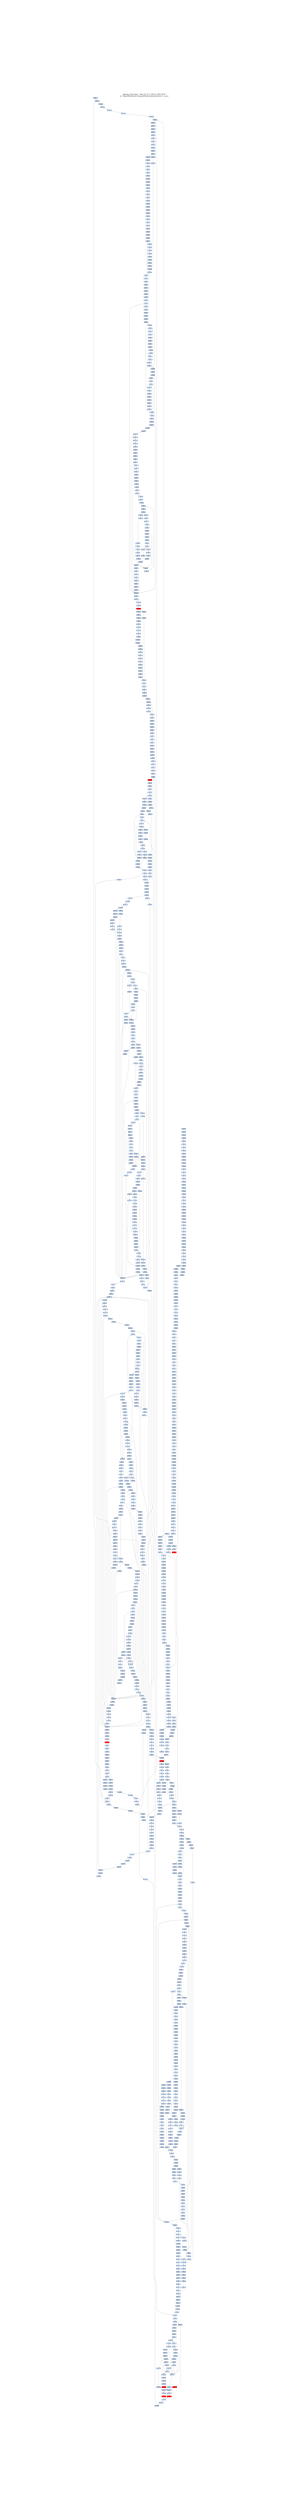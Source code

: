 digraph G {
node[shape=rectangle,style=filled,fillcolor=lightsteelblue,color=lightsteelblue]
bgcolor="transparent"
graph [label="Jakstab v0.8.4-devel   Mon Oct 21 17:02:21 CEST 2019\n-m ../Input/Real/linuxCommandsStatic/make-prime-list -b --cpa i", labelloc=t, fontsize=35, pad=30]
"0x080497e5"[label="0x080497e5\n"];
"0x080707e7"[label="0x080707e7\n"];
"0x080707e5"[label="0x080707e5\n"];
"0x080497ed"[label="0x080497ed\n"];
"0x080707ed"[label="0x080707ed\n"];
"0x080497e9"[label="0x080497e9\n"];
"0x080707e9"[label="0x080707e9\n"];
"0x080707f7"[label="0x080707f7\n"];
"0x080497f8"[label="0x080497f8\n"];
"0x080497f1"[label="0x080497f1\n"];
"0x080707f3"[label="0x080707f3\n"];
"0x080497f4"[label="0x080497f4\n"];
"0x080707fd"[label="0x080707fd\n"];
"0x080497f9"[label="0x080497f9\n"];
"0x08070808"[label="0x08070808\n"];
"0x08070801"[label="0x08070801\n"];
"0x08070810"[label="0x08070810\n"];
"0x0807080c"[label="0x0807080c\n"];
"0x08070816"[label="0x08070816\n"];
"0x0807081b"[label="0x0807081b\n"];
"0x08070827"[label="0x08070827\n"];
"0x08070825"[label="0x08070825\n"];
"0x08070821"[label="0x08070821\n"];
"0x0807082f"[label="0x0807082f\n"];
"0x0807082b"[label="0x0807082b\n"];
"0x08070837"[label="0x08070837\n"];
"0x08070831"[label="0x08070831\n"];
"0x0807083b"[label="0x0807083b\n"];
"0x08070845"[label="0x08070845\n"];
"0x08070841"[label="0x08070841\n"];
"0x0807084d"[label="0x0807084d\n"];
"0x0807084b"[label="0x0807084b\n"];
"0x08070849"[label="0x08070849\n"];
"0x08070857"[label="0x08070857\n"];
"0x08070853"[label="0x08070853\n"];
"0x08070860"[label="0x08070860\n"];
"0x0807085b"[label="0x0807085b\n"];
"0x08070864"[label="0x08070864\n"];
"0x0804906e"[label="0x0804906e\n"];
"0x08049070"[label="0x08049070\n"];
"0x0807086d"[label="0x0807086d\n"];
"0x0804906b"[label="0x0804906b\n"];
"0x08070869"[label="0x08070869\n"];
"0x08070878"[label="0x08070878\n"];
"0x08049077"[label="0x08049077\n"];
"0x08049071"[label="0x08049071\n"];
"0x08070873"[label="0x08070873\n"];
"0x08049072"[label="0x08049072\n"];
"0x08049073"[label="0x08049073\n"];
"0x08049074"[label="0x08049074\n"];
"0x0804907f"[label="0x0804907f\n"];
"0x0807087d"[label="0x0807087d\n"];
"0x0804907b"[label="0x0804907b\n"];
"0x08070887"[label="0x08070887\n"];
"0x08049087"[label="0x08049087\n"];
"0x08070882"[label="0x08070882\n"];
"0x08049083"[label="0x08049083\n"];
"0x08049884"[label="0x08049884\n"];
"0x0804988d"[label="0x0804988d\n"];
"0x0804908d"[label="0x0804908d\n"];
"0x0807088d"[label="0x0807088d\n"];
"0x08049089"[label="0x08049089\n"];
"0x0804988a"[label="0x0804988a\n"];
"0x0804908b"[label="0x0804908b\n"];
"0x0804988c"[label="0x0804988c\n"];
"0x08070889"[label="0x08070889\n"];
"0x08049095"[label="0x08049095\n"];
"0x08070897"[label="0x08070897\n"];
"0x08049097"[label="0x08049097\n"];
"0x08049898"[label="0x08049898\n"];
"0x08049093"[label="0x08049093\n"];
"0x08070892"[label="0x08070892\n"];
"0x08049893"[label="0x08049893\n"];
"0x0804909e"[label="0x0804909e\n"];
"0x0804989f"[label="0x0804989f\n"];
"0x080490a0"[label="0x080490a0\n"];
"0x080498a0"[label="0x080498a0\n"];
"0x08049099"[label="0x08049099\n"];
"0x0807089c"[label="0x0807089c\n"];
"0x08049899"[label="0x08049899\n"];
"0x080490a6"[label="0x080490a6\n"];
"0x080490a8"[label="0x080490a8\n"];
"0x080708a5"[label="0x080708a5\n"];
"0x080490a2"[label="0x080490a2\n"];
"0x080708a1"[label="0x080708a1\n"];
"0x080490a4"[label="0x080490a4\n"];
"0x080708b0"[label="0x080708b0\n"];
"0x080490ae"[label="0x080490ae\n"];
"0x080490b0"[label="0x080490b0\n"];
"0x080490aa"[label="0x080490aa\n"];
"0x080708ab"[label="0x080708ab\n"];
"0x080490ac"[label="0x080490ac\n"];
"0x080490b7"[label="0x080490b7\n"];
"0x080490b8"[label="0x080490b8\n"];
"0x080708b5"[label="0x080708b5\n"];
"0x080490b2"[label="0x080490b2\n"];
"0x080490b4"[label="0x080490b4\n"];
"0x080708bf"[label="0x080708bf\n"];
"0x080490c0"[label="0x080490c0\n"];
"0x080490b9"[label="0x080490b9\n"];
"0x080490ba"[label="0x080490ba\n"];
"0x080708bb"[label="0x080708bb\n"];
"0x080490bb"[label="0x080490bb\n"];
"0x080708b9"[label="0x080708b9\n"];
"0x080708c7"[label="0x080708c7\n"];
"0x080490c7"[label="0x080490c7\n"];
"0x080708c5"[label="0x080708c5\n"];
"0x080490c2"[label="0x080490c2\n"];
"0x080490c4"[label="0x080490c4\n"];
"0x080708c1"[label="0x080708c1\n"];
"0x080708d0"[label="0x080708d0\n"];
"0x080490d0"[label="0x080490d0\n"];
"0x080490ca"[label="0x080490ca\n"];
"0x080708c9"[label="0x080708c9\n"];
"0x080708d8"[label="0x080708d8\n"];
"0x080490d7"[label="0x080490d7\n"];
"0x080708d6"[label="0x080708d6\n"];
"0x080490d2"[label="0x080490d2\n"];
"0x080708d3"[label="0x080708d3\n"];
"0x080708df"[label="0x080708df\n"];
"0x080490df"[label="0x080490df\n"];
"0x0804a0e0"[label="0x0804a0e0\n"];
"0x080490d9"[label="0x080490d9\n"];
"0x080490db"[label="0x080490db\n"];
"0x080490e5"[label="0x080490e5\n"];
"0x080490e1"[label="0x080490e1\n"];
"0x0804a0e1"[label="0x0804a0e1\n"];
"0x080490e3"[label="0x080490e3\n"];
"0x080708e1"[label="0x080708e1\n",fillcolor="red"];
"0x080490ed"[label="0x080490ed\n"];
"0x080700f0"[label="0x080700f0\n"];
"0x080490e9"[label="0x080490e9\n"];
"0x080490eb"[label="0x080490eb\n"];
"0x080490f5"[label="0x080490f5\n"];
"0x080700f8"[label="0x080700f8\n"];
"0x080490f7"[label="0x080490f7\n"];
"0x080700f6"[label="0x080700f6\n"];
"0x080490f1"[label="0x080490f1\n"];
"0x080700f3"[label="0x080700f3\n"];
"0x080490f3"[label="0x080490f3\n"];
"0x080700fe"[label="0x080700fe\n"];
"0x080490ff"[label="0x080490ff\n"];
"0x080490f9"[label="0x080490f9\n"];
"0x080700fc"[label="0x080700fc\n"];
"0x080700fb"[label="0x080700fb\n"];
"0x080490fb"[label="0x080490fb\n"];
"0x08070108"[label="0x08070108\n"];
"0x08049105"[label="0x08049105\n"];
"0x08049107"[label="0x08049107\n"];
"0x08070105"[label="0x08070105\n"];
"0x08049101"[label="0x08049101\n"];
"0x08070103"[label="0x08070103\n"];
"0x08049103"[label="0x08049103\n"];
"0x08070101"[label="0x08070101\n"];
"0x08070910"[label="0x08070910\n"];
"0x0807010f"[label="0x0807010f\n"];
"0x0807090e"[label="0x0807090e\n"];
"0x0804910f"[label="0x0804910f\n"];
"0x0807010d"[label="0x0807010d\n"];
"0x08049109"[label="0x08049109\n"];
"0x0807090b"[label="0x0807090b\n"];
"0x0804910b"[label="0x0804910b\n"];
"0x0807010a"[label="0x0807010a\n"];
"0x08070118"[label="0x08070118\n"];
"0x08070918"[label="0x08070918\n"];
"0x08049117"[label="0x08049117\n"];
"0x08070914"[label="0x08070914\n"];
"0x08049111"[label="0x08049111\n"];
"0x08070112"[label="0x08070112\n"];
"0x08070912"[label="0x08070912\n"];
"0x08049113"[label="0x08049113\n"];
"0x08070111"[label="0x08070111\n"];
"0x0804911d"[label="0x0804911d\n"];
"0x0807011f"[label="0x0807011f\n"];
"0x0804911f"[label="0x0804911f\n"];
"0x0807011d"[label="0x0807011d\n"];
"0x0807091d"[label="0x0807091d\n"];
"0x08049119"[label="0x08049119\n"];
"0x0807011b"[label="0x0807011b\n"];
"0x0804911b"[label="0x0804911b\n"];
"0x08049125"[label="0x08049125\n"];
"0x08070127"[label="0x08070127\n"];
"0x08049127"[label="0x08049127\n"];
"0x08070925"[label="0x08070925\n"];
"0x08049121"[label="0x08049121\n"];
"0x08070124"[label="0x08070124\n"];
"0x08070923"[label="0x08070923\n"];
"0x08070122"[label="0x08070122\n"];
"0x08049123"[label="0x08049123\n"];
"0x08070921"[label="0x08070921\n"];
"0x08070130"[label="0x08070130\n"];
"0x08070930"[label="0x08070930\n"];
"0x0804912e"[label="0x0804912e\n"];
"0x0807012e"[label="0x0807012e\n"];
"0x0807092b"[label="0x0807092b\n"];
"0x0807012b"[label="0x0807012b\n"];
"0x0804912a"[label="0x0804912a\n"];
"0x08070129"[label="0x08070129\n"];
"0x0804912c"[label="0x0804912c\n"];
"0x08049135"[label="0x08049135\n"];
"0x08070136"[label="0x08070136\n"];
"0x08049131"[label="0x08049131\n"];
"0x08070133"[label="0x08070133\n"];
"0x08049132"[label="0x08049132\n"];
"0x08049133"[label="0x08049133\n"];
"0x08049134"[label="0x08049134\n"];
"0x08070140"[label="0x08070140\n"];
"0x08049140"[label="0x08049140\n"];
"0x0807093c"[label="0x0807093c\n"];
"0x0807013b"[label="0x0807013b\n",fillcolor="red"];
"0x0807013a"[label="0x0807013a\n"];
"0x312d302e"[label="0x312d302e\n"];
"0x08070148"[label="0x08070148\n"];
"0x08049146"[label="0x08049146\n"];
"0x08070143"[label="0x08070143\n",fillcolor="red"];
"0x08049142"[label="0x08049142\n"];
"0x08049144"[label="0x08049144\n"];
"0x08070941"[label="0x08070941\n"];
"0x08070150"[label="0x08070150\n"];
"0x0804914d"[label="0x0804914d\n"];
"0x0807014f"[label="0x0807014f\n"];
"0x0804994f"[label="0x0804994f\n"];
"0x0807094d"[label="0x0807094d\n"];
"0x08049150"[label="0x08049150\n"];
"0x0807014d"[label="0x0807014d\n"];
"0x08049149"[label="0x08049149\n"];
"0x0804914a"[label="0x0804914a\n"];
"0x0804994b"[label="0x0804994b\n"];
"0x0804914b"[label="0x0804914b\n"];
"0x0807014a"[label="0x0807014a\n"];
"0x0804914c"[label="0x0804914c\n"];
"0x08049156"[label="0x08049156\n"];
"0x08049957"[label="0x08049957\n"];
"0x08049158"[label="0x08049158\n"];
"0x08049152"[label="0x08049152\n"];
"0x08070952"[label="0x08070952\n"];
"0x08049953"[label="0x08049953\n"];
"0x08049154"[label="0x08049154\n"];
"0x08070160"[label="0x08070160\n"];
"0x0804915d"[label="0x0804915d\n"];
"0x0804995e"[label="0x0804995e\n"];
"0x0804915e"[label="0x0804915e\n"];
"0x0804995f"[label="0x0804995f\n"];
"0x0804915f"[label="0x0804915f\n"];
"0x0807095e"[label="0x0807095e\n"];
"0x08049160"[label="0x08049160\n"];
"0x0804995a"[label="0x0804995a\n"];
"0x0804915a"[label="0x0804915a\n"];
"0x08070166"[label="0x08070166\n"];
"0x08049967"[label="0x08049967\n"];
"0x08049168"[label="0x08049168\n"];
"0x08049161"[label="0x08049161\n"];
"0x08070163"[label="0x08070163\n"];
"0x08070963"[label="0x08070963\n"];
"0x08070161"[label="0x08070161\n"];
"0x08049964"[label="0x08049964\n"];
"0x08070170"[label="0x08070170\n"];
"0x0804916e"[label="0x0804916e\n"];
"0x0807096f"[label="0x0807096f\n"];
"0x0804996f"[label="0x0804996f\n"];
"0x08049170"[label="0x08049170\n"];
"0x0807016c"[label="0x0807016c\n"];
"0x0804916a"[label="0x0804916a\n"];
"0x0804996a"[label="0x0804996a\n"];
"0x0807016a"[label="0x0807016a\n"];
"0x0804916c"[label="0x0804916c\n"];
"0x08049975"[label="0x08049975\n"];
"0x08070177"[label="0x08070177\n"];
"0x08049177"[label="0x08049177\n"];
"0x08070974"[label="0x08070974\n"];
"0x08049971"[label="0x08049971\n"];
"0x08049172"[label="0x08049172\n"];
"0x08070172"[label="0x08070172\n"];
"0x08070180"[label="0x08070180\n"];
"0x0804997e"[label="0x0804997e\n"];
"0x08049180"[label="0x08049180\n"];
"0x0807017b"[label="0x0807017b\n",fillcolor="red"];
"0x0804997b"[label="0x0804997b\n"];
"0x0807017a"[label="0x0807017a\n"];
"0x08049986"[label="0x08049986\n"];
"0x08070186"[label="0x08070186\n"];
"0x08070185"[label="0x08070185\n"];
"0x08049981"[label="0x08049981\n"];
"0x08070984"[label="0x08070984\n"];
"0x08049182"[label="0x08049182\n"];
"0x08070183"[label="0x08070183\n"];
"0x08049983"[label="0x08049983\n"];
"0x08049184"[label="0x08049184\n"];
"0x0804998d"[label="0x0804998d\n"];
"0x0807018f"[label="0x0807018f\n"];
"0x08049190"[label="0x08049190\n"];
"0x08049989"[label="0x08049989\n"];
"0x0807018b"[label="0x0807018b\n"];
"0x08070989"[label="0x08070989\n"];
"0x08049996"[label="0x08049996\n"];
"0x08070196"[label="0x08070196\n"];
"0x08049998"[label="0x08049998\n"];
"0x08049191"[label="0x08049191\n"];
"0x08070193"[label="0x08070193\n"];
"0x08049192"[label="0x08049192\n"];
"0x08049993"[label="0x08049993\n"];
"0x08049193"[label="0x08049193\n"];
"0x08049194"[label="0x08049194\n"];
"0x0804999d"[label="0x0804999d\n"];
"0x0804919f"[label="0x0804919f\n"];
"0x0807099e"[label="0x0807099e\n"];
"0x08049199"[label="0x08049199\n"];
"0x0807019c"[label="0x0807019c\n"];
"0x0807019a"[label="0x0807019a\n"];
"0x08070999"[label="0x08070999\n"];
"0x080491a5"[label="0x080491a5\n"];
"0x080491a7"[label="0x080491a7\n"];
"0x080499a7"[label="0x080499a7\n"];
"0x080701a5"[label="0x080701a5\n",fillcolor="red"];
"0x080701a4"[label="0x080701a4\n"];
"0x080499a3"[label="0x080499a3\n"];
"0x080701a1"[label="0x080701a1\n"];
"0x080499ad"[label="0x080499ad\n"];
"0x080491b0"[label="0x080491b0\n"];
"0x080709ac"[label="0x080709ac\n"];
"0x080491aa"[label="0x080491aa\n"];
"0x080499aa"[label="0x080499aa\n"];
"0x080491b6"[label="0x080491b6\n"];
"0x080491b8"[label="0x080491b8\n"];
"0x080499b2"[label="0x080499b2\n"];
"0x080709b1"[label="0x080709b1\n"];
"0x080491bf"[label="0x080491bf\n"];
"0x080709bd"[label="0x080709bd\n"];
"0x080491ba"[label="0x080491ba\n"];
"0x080491c6"[label="0x080491c6\n"];
"0x080491c1"[label="0x080491c1\n"];
"0x080709c2"[label="0x080709c2\n"];
"0x080491c4"[label="0x080491c4\n"];
"0x080701d0"[label="0x080701d0\n"];
"0x0806e9d0"[label="0x0806e9d0\n"];
"0x080491cf"[label="0x080491cf\n"];
"0x080709ce"[label="0x080709ce\n"];
"0x080491c9"[label="0x080491c9\n"];
"0x080491cc"[label="0x080491cc\n"];
"0x080491d5"[label="0x080491d5\n"];
"0x080701d7"[label="0x080701d7\n"];
"0x080491d8"[label="0x080491d8\n"];
"0x0806e9d3"[label="0x0806e9d3\n"];
"0x080709d3"[label="0x080709d3\n"];
"0x080491d2"[label="0x080491d2\n"];
"0x0806e9d4"[label="0x0806e9d4\n"];
"0x0806e9d1"[label="0x0806e9d1\n"];
"0x080701d2"[label="0x080701d2\n"];
"0x080701d1"[label="0x080701d1\n"];
"0x0806e9d2"[label="0x0806e9d2\n"];
"0x0806e9df"[label="0x0806e9df\n"];
"0x080709df"[label="0x080709df\n"];
"0x080701df"[label="0x080701df\n"];
"0x080491df"[label="0x080491df\n"];
"0x080701de"[label="0x080701de\n"];
"0x080701dd"[label="0x080701dd\n"];
"0x080491da"[label="0x080491da\n"];
"0x0806e9d9"[label="0x0806e9d9\n"];
"0x080491dc"[label="0x080491dc\n"];
"0x080701e8"[label="0x080701e8\n"];
"0x080491e6"[label="0x080491e6\n"];
"0x0806e9e8"[label="0x0806e9e8\n"];
"0x080709e4"[label="0x080709e4\n"];
"0x080491e2"[label="0x080491e2\n"];
"0x080701e2"[label="0x080701e2\n"];
"0x0806e9e2"[label="0x0806e9e2\n"];
"0x080491e4"[label="0x080491e4\n"];
"0x080709f0"[label="0x080709f0\n"];
"0x0806e9ef"[label="0x0806e9ef\n"];
"0x080701ee"[label="0x080701ee\n"];
"0x080491ef"[label="0x080491ef\n"];
"0x080491e9"[label="0x080491e9\n"];
"0x080701ec"[label="0x080701ec\n"];
"0x0806e9ec"[label="0x0806e9ec\n"];
"0x080701f6"[label="0x080701f6\n"];
"0x080709f5"[label="0x080709f5\n"];
"0x080491f8"[label="0x080491f8\n"];
"0x080701f4"[label="0x080701f4\n"];
"0x080491f1"[label="0x080491f1\n"];
"0x0806e9f3"[label="0x0806e9f3\n"];
"0x0806e9f1"[label="0x0806e9f1\n"];
"0x080701f2"[label="0x080701f2\n"];
"0x080491fd"[label="0x080491fd\n"];
"0x0806ea00"[label="0x0806ea00\n"];
"0x080491ff"[label="0x080491ff\n"];
"0x0806e9fd"[label="0x0806e9fd\n"];
"0x0806e9fb"[label="0x0806e9fb\n"];
"0x080701fb"[label="0x080701fb\n"];
"0x080491fa"[label="0x080491fa\n"];
"0x0806e9f9"[label="0x0806e9f9\n"];
"0x0806ea07"[label="0x0806ea07\n"];
"0x08070a06"[label="0x08070a06\n"];
"0x08049208"[label="0x08049208\n"];
"0x08070205"[label="0x08070205\n"];
"0x08070a04"[label="0x08070a04\n"];
"0x08070203"[label="0x08070203\n"];
"0x08049202"[label="0x08049202\n"];
"0x08070201"[label="0x08070201\n"];
"0x08070a01"[label="0x08070a01\n"];
"0x0806ea02"[label="0x0806ea02\n"];
"0x08070210"[label="0x08070210\n"];
"0x0804920e"[label="0x0804920e\n"];
"0x08070a0e"[label="0x08070a0e\n"];
"0x0806ea0e"[label="0x0806ea0e\n"];
"0x08070a0c"[label="0x08070a0c\n"];
"0x0806ea0c"[label="0x0806ea0c\n"];
"0x08070a0a"[label="0x08070a0a\n"];
"0x0807020a"[label="0x0807020a\n"];
"0x0806ea0a"[label="0x0806ea0a\n"];
"0x0804920c"[label="0x0804920c\n"];
"0x08049215"[label="0x08049215\n"];
"0x0806ea18"[label="0x0806ea18\n"];
"0x08070a17"[label="0x08070a17\n"];
"0x08070216"[label="0x08070216\n"];
"0x08049217"[label="0x08049217\n"];
"0x0806ea16"[label="0x0806ea16\n"];
"0x08070214"[label="0x08070214\n"];
"0x0806ea14"[label="0x0806ea14\n"];
"0x08070a13"[label="0x08070a13\n"];
"0x08049213"[label="0x08049213\n"];
"0x0806ea11"[label="0x0806ea11\n"];
"0x08070a11"[label="0x08070a11\n"];
"0x0804921d"[label="0x0804921d\n"];
"0x08070a20"[label="0x08070a20\n"];
"0x08070220"[label="0x08070220\n"];
"0x0806ea1f"[label="0x0806ea1f\n"];
"0x08070a1d"[label="0x08070a1d\n"];
"0x08049220"[label="0x08049220\n"];
"0x0807021c"[label="0x0807021c\n"];
"0x0804921a"[label="0x0804921a\n"];
"0x0806ea1c"[label="0x0806ea1c\n"];
"0x0806ea1a"[label="0x0806ea1a\n"];
"0x08049226"[label="0x08049226\n"];
"0x08070224"[label="0x08070224\n"];
"0x0806ea23"[label="0x0806ea23\n"];
"0x08070a24"[label="0x08070a24\n"];
"0x08070a23"[label="0x08070a23\n"];
"0x08049223"[label="0x08049223\n"];
"0x0806ea21"[label="0x0806ea21\n"];
"0x08070222"[label="0x08070222\n"];
"0x08070a22"[label="0x08070a22\n"];
"0x08070a21"[label="0x08070a21\n"];
"0x0806ea30"[label="0x0806ea30\n"];
"0x0807022e"[label="0x0807022e\n"];
"0x0806ea29"[label="0x0806ea29\n"];
"0x0807022a"[label="0x0807022a\n"];
"0x0804922c"[label="0x0804922c\n"];
"0x08070238"[label="0x08070238\n"];
"0x0806ea38"[label="0x0806ea38\n"];
"0x0806ea35"[label="0x0806ea35\n"];
"0x08049237"[label="0x08049237\n"];
"0x08070235"[label="0x08070235\n"];
"0x08049232"[label="0x08049232\n"];
"0x08070232"[label="0x08070232\n"];
"0x08049234"[label="0x08049234\n"];
"0x08070240"[label="0x08070240\n"];
"0x0806ea40"[label="0x0806ea40\n"];
"0x0807023e"[label="0x0807023e\n"];
"0x0806ea3d"[label="0x0806ea3d\n"];
"0x0804923f"[label="0x0804923f\n"];
"0x0806ea3e"[label="0x0806ea3e\n"];
"0x0806ea3b"[label="0x0806ea3b\n"];
"0x08049239"[label="0x08049239\n"];
"0x0806ea3c"[label="0x0806ea3c\n"];
"0x0806ea3a"[label="0x0806ea3a\n"];
"0x0804923c"[label="0x0804923c\n"];
"0x08049245"[label="0x08049245\n"];
"0x08070248"[label="0x08070248\n"];
"0x08070246"[label="0x08070246\n"];
"0x0806ea45"[label="0x0806ea45\n"];
"0x0806ea46"[label="0x0806ea46\n"];
"0x0806ea43"[label="0x0806ea43\n"];
"0x08070250"[label="0x08070250\n"];
"0x0806ea50"[label="0x0806ea50\n"];
"0x0804924f"[label="0x0804924f\n"];
"0x0806ea4e"[label="0x0806ea4e\n"];
"0x0806ea4b"[label="0x0806ea4b\n"];
"0x08049249"[label="0x08049249\n"];
"0x08070258"[label="0x08070258\n"];
"0x0806ea57"[label="0x0806ea57\n"];
"0x08049256"[label="0x08049256\n"];
"0x0806ea58"[label="0x0806ea58\n"];
"0x0806ea55"[label="0x0806ea55\n"];
"0x08070255"[label="0x08070255\n"];
"0x08049258"[label="0x08049258\n"];
"0x08070253"[label="0x08070253\n"];
"0x0806ea52"[label="0x0806ea52\n"];
"0x08049254"[label="0x08049254\n"];
"0x0807025f"[label="0x0807025f\n"];
"0x0806ea60"[label="0x0806ea60\n"];
"0x0807025d"[label="0x0807025d\n"];
"0x0806ea5b"[label="0x0806ea5b\n"];
"0x0804925a"[label="0x0804925a\n"];
"0x0806ea59"[label="0x0806ea59\n"];
"0x0806ea5a"[label="0x0806ea5a\n"];
"0x0804925c"[label="0x0804925c\n"];
"0x08049265"[label="0x08049265\n"];
"0x08049267"[label="0x08049267\n"];
"0x08070265"[label="0x08070265\n"];
"0x0806ea66"[label="0x0806ea66\n"];
"0x0806ea64"[label="0x0806ea64\n"];
"0x08049262"[label="0x08049262\n"];
"0x08070263"[label="0x08070263\n"];
"0x08070261"[label="0x08070261\n"];
"0x0806ea62"[label="0x0806ea62\n"];
"0x08070270"[label="0x08070270\n"];
"0x0807026e"[label="0x0807026e\n"];
"0x0804926f"[label="0x0804926f\n"];
"0x0807026b"[label="0x0807026b\n"];
"0x0806ea69"[label="0x0806ea69\n"];
"0x0804926c"[label="0x0804926c\n"];
"0x08049275"[label="0x08049275\n"];
"0x08070278"[label="0x08070278\n"];
"0x08049277"[label="0x08049277\n"];
"0x08070274"[label="0x08070274\n"];
"0x08049272"[label="0x08049272\n"];
"0x0804927f"[label="0x0804927f\n"];
"0x0807027e"[label="0x0807027e\n"];
"0x08049279"[label="0x08049279\n"];
"0x0807027a"[label="0x0807027a\n"];
"0x08070287"[label="0x08070287\n"];
"0x08049288"[label="0x08049288\n"];
"0x08070284"[label="0x08070284\n"];
"0x08049283"[label="0x08049283\n"];
"0x08070290"[label="0x08070290\n"];
"0x0807028d"[label="0x0807028d\n"];
"0x0804928c"[label="0x0804928c\n"];
"0x08070289"[label="0x08070289\n"];
"0x08070296"[label="0x08070296\n"];
"0x08049294"[label="0x08049294\n"];
"0x080702a0"[label="0x080702a0\n"];
"0x0807029c"[label="0x0807029c\n"];
"0x0807029b"[label="0x0807029b\n"];
"0x0804929c"[label="0x0804929c\n"];
"0x080702a7"[label="0x080702a7\n"];
"0x080702a5"[label="0x080702a5\n"];
"0x080492a1"[label="0x080492a1\n"];
"0x080702a3"[label="0x080702a3\n"];
"0x080702ae"[label="0x080702ae\n"];
"0x080492a9"[label="0x080492a9\n"];
"0x080702ab"[label="0x080702ab\n"];
"0x080702a9"[label="0x080702a9\n"];
"0x080702b8"[label="0x080702b8\n"];
"0x080702b6"[label="0x080702b6\n"];
"0x080702b4"[label="0x080702b4\n"];
"0x080492b4"[label="0x080492b4\n"];
"0x080702b1"[label="0x080702b1\n"];
"0x080702bb"[label="0x080702bb\n"];
"0x080492bb"[label="0x080492bb\n"];
"0x080492c6"[label="0x080492c6\n"];
"0x080702c7"[label="0x080702c7\n"];
"0x080702c5"[label="0x080702c5\n"];
"0x080702c1"[label="0x080702c1\n"];
"0x080492d0"[label="0x080492d0\n"];
"0x080702cd"[label="0x080702cd\n"];
"0x080492c9"[label="0x080492c9\n"];
"0x080702cb"[label="0x080702cb\n"];
"0x080492cb"[label="0x080492cb\n"];
"0x080492d5"[label="0x080492d5\n"];
"0x080492d7"[label="0x080492d7\n"];
"0x080702d5"[label="0x080702d5\n"];
"0x080702d1"[label="0x080702d1\n"];
"0x080702e0"[label="0x080702e0\n"];
"0x080492df"[label="0x080492df\n"];
"0x080702dc"[label="0x080702dc\n"];
"0x080492d9"[label="0x080492d9\n"];
"0x080702db"[label="0x080702db\n"];
"0x080492dc"[label="0x080492dc\n"];
"0x080702e8"[label="0x080702e8\n"];
"0x080492e8"[label="0x080492e8\n"];
"0x080702e5"[label="0x080702e5\n"];
"0x080492e1"[label="0x080492e1\n"];
"0x080702e3"[label="0x080702e3\n"];
"0x080492e4"[label="0x080492e4\n"];
"0x080702f0"[label="0x080702f0\n"];
"0x080492ef"[label="0x080492ef\n"];
"0x080702ec"[label="0x080702ec\n"];
"0x080702ea"[label="0x080702ea\n"];
"0x080492ec"[label="0x080492ec\n"];
"0x080492f5"[label="0x080492f5\n"];
"0x080702f7"[label="0x080702f7\n"];
"0x080492f8"[label="0x080492f8\n"];
"0x080702f4"[label="0x080702f4\n"];
"0x080702ff"[label="0x080702ff\n"];
"0x080492fe"[label="0x080492fe\n"];
"0x080702fd"[label="0x080702fd\n"];
"0x080702fb"[label="0x080702fb\n"];
"0x080492fb"[label="0x080492fb\n"];
"0x080702f9"[label="0x080702f9\n"];
"0x08049b05"[label="0x08049b05\n"];
"0x08070307"[label="0x08070307\n"];
"0x08049306"[label="0x08049306\n"];
"0x08070305"[label="0x08070305\n"];
"0x08049301"[label="0x08049301\n"];
"0x08070303"[label="0x08070303\n"];
"0x08049b02"[label="0x08049b02\n"];
"0x08070301"[label="0x08070301\n"];
"0x08049304"[label="0x08049304\n"];
"0x08070310"[label="0x08070310\n"];
"0x08049309"[label="0x08049309\n"];
"0x0804930c"[label="0x0804930c\n"];
"0x08070318"[label="0x08070318\n"];
"0x08049316"[label="0x08049316\n"];
"0x08070316"[label="0x08070316\n"];
"0x08049311"[label="0x08049311\n"];
"0x08070314"[label="0x08070314\n"];
"0x08070312"[label="0x08070312\n"];
"0x08049314"[label="0x08049314\n"];
"0x0807031e"[label="0x0807031e\n"];
"0x08049320"[label="0x08049320\n"];
"0x08049319"[label="0x08049319\n"];
"0x0807031b"[label="0x0807031b\n"];
"0x08049325"[label="0x08049325\n"];
"0x08070328"[label="0x08070328\n"];
"0x08070326"[label="0x08070326\n"];
"0x08070324"[label="0x08070324\n"];
"0x08049322"[label="0x08049322\n"];
"0x08070321"[label="0x08070321\n"];
"0x08070330"[label="0x08070330\n"];
"0x0804932d"[label="0x0804932d\n"];
"0x08049330"[label="0x08049330\n"];
"0x08049329"[label="0x08049329\n"];
"0x0807032c"[label="0x0807032c\n"];
"0x0807032a"[label="0x0807032a\n"];
"0x08070336"[label="0x08070336\n"];
"0x08049332"[label="0x08049332\n"];
"0x08070333"[label="0x08070333\n"];
"0x0807033f"[label="0x0807033f\n"];
"0x08049340"[label="0x08049340\n"];
"0x08049339"[label="0x08049339\n"];
"0x0807033b"[label="0x0807033b\n"];
"0x08070339"[label="0x08070339\n"];
"0x08049346"[label="0x08049346\n"];
"0x08070347"[label="0x08070347\n"];
"0x08070343"[label="0x08070343\n"];
"0x08049344"[label="0x08049344\n"];
"0x0804934d"[label="0x0804934d\n"];
"0x0807034f"[label="0x0807034f\n"];
"0x08049350"[label="0x08049350\n"];
"0x08070349"[label="0x08070349\n"];
"0x08049356"[label="0x08049356\n"];
"0x08070356"[label="0x08070356\n",fillcolor="red"];
"0x08070355"[label="0x08070355\n"];
"0x08070354"[label="0x08070354\n"];
"0x08070353"[label="0x08070353\n"];
"0x08049353"[label="0x08049353\n"];
"0x08070352"[label="0x08070352\n"];
"0x08070360"[label="0x08070360\n"];
"0x0804935d"[label="0x0804935d\n"];
"0x0804935e"[label="0x0804935e\n"];
"0x0804935f"[label="0x0804935f\n"];
"0x08049360"[label="0x08049360\n",fillcolor="red"];
"0x0804935c"[label="0x0804935c\n"];
"0x08070368"[label="0x08070368\n"];
"0x08070366"[label="0x08070366\n"];
"0x08049367"[label="0x08049367\n"];
"0x08049361"[label="0x08049361\n"];
"0x08070364"[label="0x08070364\n"];
"0x08049364"[label="0x08049364\n"];
"0x08072370"[label="0x08072370\n"];
"0x0807036f"[label="0x0807036f\n"];
"0x0804936f"[label="0x0804936f\n"];
"0x0807036d"[label="0x0807036d\n"];
"0x0807036b"[label="0x0807036b\n"];
"0x0804936a"[label="0x0804936a\n"];
"0x0804936c"[label="0x0804936c\n"];
"0x08070377"[label="0x08070377\n"];
"0x08049378"[label="0x08049378\n"];
"0x08070374"[label="0x08070374\n"];
"0x08049371"[label="0x08049371\n"];
"0x08049373"[label="0x08049373\n"];
"0x08070372"[label="0x08070372\n"];
"0x0804937e"[label="0x0804937e\n"];
"0x0807037f"[label="0x0807037f\n"];
"0x0807037b"[label="0x0807037b\n"];
"0x08070386"[label="0x08070386\n"];
"0x08049383"[label="0x08049383\n"];
"0x0807038f"[label="0x0807038f\n"];
"0x0804938e"[label="0x0804938e\n"];
"0x08049390"[label="0x08049390\n"];
"0x08049389"[label="0x08049389\n"];
"0x0807038b"[label="0x0807038b\n"];
"0x0804938b"[label="0x0804938b\n"];
"0x08049397"[label="0x08049397\n"];
"0x08070393"[label="0x08070393\n"];
"0x08049393"[label="0x08049393\n"];
"0x080703a0"[label="0x080703a0\n"];
"0x0804939a"[label="0x0804939a\n"];
"0x0804939c"[label="0x0804939c\n"];
"0x080493a5"[label="0x080493a5\n"];
"0x080703a6"[label="0x080703a6\n"];
"0x080493a8"[label="0x080493a8\n"];
"0x080703a4"[label="0x080703a4\n"];
"0x080493a2"[label="0x080493a2\n"];
"0x080703a2"[label="0x080703a2\n"];
"0x080703ae"[label="0x080703ae\n"];
"0x080493af"[label="0x080493af\n"];
"0x080703ac"[label="0x080703ac\n"];
"0x080493aa"[label="0x080493aa\n"];
"0x080703aa"[label="0x080703aa\n"];
"0x080703b6"[label="0x080703b6\n"];
"0x080703b2"[label="0x080703b2\n"];
"0x080493b4"[label="0x080493b4\n"];
"0x080493bd"[label="0x080493bd\n"];
"0x080703bc"[label="0x080703bc\n"];
"0x080493ba"[label="0x080493ba\n"];
"0x080703b9"[label="0x080703b9\n"];
"0x080703c6"[label="0x080703c6\n"];
"0x080703c4"[label="0x080703c4\n"];
"0x080493c3"[label="0x080493c3\n"];
"0x080703c2"[label="0x080703c2\n"];
"0x080493ce"[label="0x080493ce\n"];
"0x080703cf"[label="0x080703cf\n"];
"0x080493c9"[label="0x080493c9\n"];
"0x080703cb"[label="0x080703cb\n"];
"0x080493cc"[label="0x080493cc\n"];
"0x080703d7"[label="0x080703d7\n"];
"0x080493d1"[label="0x080493d1\n"];
"0x080703d3"[label="0x080703d3\n"];
"0x080493d4"[label="0x080493d4\n"];
"0x080493dd"[label="0x080493dd\n"];
"0x080703dd"[label="0x080703dd\n"];
"0x080493e0"[label="0x080493e0\n"];
"0x080703db"[label="0x080703db\n"];
"0x080493da"[label="0x080493da\n"];
"0x080703d9"[label="0x080703d9\n"];
"0x080493e5"[label="0x080493e5\n"];
"0x080703e8"[label="0x080703e8\n"];
"0x080703e6"[label="0x080703e6\n"];
"0x080703e4"[label="0x080703e4\n"];
"0x080703e1"[label="0x080703e1\n"];
"0x080703f0"[label="0x080703f0\n"];
"0x080493ee"[label="0x080493ee\n"];
"0x080703ee"[label="0x080703ee\n"];
"0x080703ec"[label="0x080703ec\n"];
"0x080703ea"[label="0x080703ea\n"];
"0x080493ec"[label="0x080493ec\n"];
"0x080703f8"[label="0x080703f8\n"];
"0x080493f1"[label="0x080493f1\n"];
"0x080703f2"[label="0x080703f2\n"];
"0x08070400"[label="0x08070400\n"];
"0x080703fe"[label="0x080703fe\n"];
"0x08049400"[label="0x08049400\n"];
"0x080703fc"[label="0x080703fc\n"];
"0x080703fa"[label="0x080703fa\n"];
"0x08049405"[label="0x08049405\n"];
"0x08070406"[label="0x08070406\n"];
"0x08070403"[label="0x08070403\n"];
"0x0804940d"[label="0x0804940d\n"];
"0x08070410"[label="0x08070410\n"];
"0x0807040e"[label="0x0807040e\n"];
"0x08049410"[label="0x08049410\n"];
"0x0807040c"[label="0x0807040c\n"];
"0x0804940a"[label="0x0804940a\n"];
"0x0804940b"[label="0x0804940b\n"];
"0x08070409"[label="0x08070409\n"];
"0x0804940c"[label="0x0804940c\n"];
"0x08049416"[label="0x08049416\n"];
"0x08070415"[label="0x08070415\n"];
"0x08070413"[label="0x08070413\n"];
"0x08070420"[label="0x08070420\n"];
"0x0804941e"[label="0x0804941e\n"];
"0x0807041e"[label="0x0807041e\n"];
"0x0804941a"[label="0x0804941a\n"];
"0x0807041a"[label="0x0807041a\n"];
"0x0804941c"[label="0x0804941c\n"];
"0x08070428"[label="0x08070428\n"];
"0x08070424"[label="0x08070424\n"];
"0x08070422"[label="0x08070422\n"];
"0x0804942d"[label="0x0804942d\n"];
"0x0807042f"[label="0x0807042f\n"];
"0x08049429"[label="0x08049429\n"];
"0x0807042b"[label="0x0807042b\n"];
"0x08070438"[label="0x08070438\n"];
"0x08049438"[label="0x08049438\n"];
"0x08070434"[label="0x08070434\n"];
"0x08049433"[label="0x08049433\n"];
"0x08070440"[label="0x08070440\n"];
"0x0804943f"[label="0x0804943f\n"];
"0x08070c3e"[label="0x08070c3e\n"];
"0x08070439"[label="0x08070439\n"];
"0x08070c48"[label="0x08070c48\n"];
"0x08049446"[label="0x08049446\n"];
"0x08070446"[label="0x08070446\n"];
"0x08070443"[label="0x08070443\n"];
"0x08070c42"[label="0x08070c42\n"];
"0x0807044f"[label="0x0807044f\n"];
"0x0807044d"[label="0x0807044d\n"];
"0x0807044b"[label="0x0807044b\n"];
"0x0804944c"[label="0x0804944c\n"];
"0x08070449"[label="0x08070449\n"];
"0x08070458"[label="0x08070458\n"];
"0x08049457"[label="0x08049457\n"];
"0x08070453"[label="0x08070453\n"];
"0x08094460"[label="0x08094460\n"];
"0x08049453"[label="0x08049453\n"];
"0x08070451"[label="0x08070451\n"];
"0x0807045f"[label="0x0807045f\n"];
"0x0804945f"[label="0x0804945f\n"];
"0x0807045d"[label="0x0807045d\n"];
"0x08049459"[label="0x08049459\n"];
"0x0809446a"[label="0x0809446a\n"];
"0x08049467"[label="0x08049467\n"];
"0x08070466"[label="0x08070466\n"];
"0x08070464"[label="0x08070464\n"];
"0x08049461"[label="0x08049461\n"];
"0x08070461"[label="0x08070461\n"];
"0x08049464"[label="0x08049464\n"];
"0x0809446f"[label="0x0809446f\n"];
"0x0804946e"[label="0x0804946e\n"];
"0x08094461"[label="0x08094461\n"];
"0x0804946f"[label="0x0804946f\n"];
"0x0807046e"[label="0x0807046e\n"];
"0x0807046d"[label="0x0807046d\n"];
"0x08049469"[label="0x08049469\n"];
"0x08094466"[label="0x08094466\n"];
"0x0804946b"[label="0x0804946b\n"];
"0x0807046a"[label="0x0807046a\n"];
"0x08070477"[label="0x08070477\n"];
"0x08094479"[label="0x08094479\n"];
"0x08049477"[label="0x08049477\n"];
"0x08070472"[label="0x08070472\n"];
"0x0809447f"[label="0x0809447f\n"];
"0x08049474"[label="0x08049474\n"];
"0x08071480"[label="0x08071480\n"];
"0x0807047e"[label="0x0807047e\n"];
"0x0807047b"[label="0x0807047b\n"];
"0x08094475"[label="0x08094475\n"];
"0x0804947b"[label="0x0804947b\n"];
"0x08094477"[label="0x08094477\n"];
"0x08071487"[label="0x08071487\n"];
"0x08094489"[label="0x08094489\n"];
"0x08049486"[label="0x08049486\n"];
"0x08049481"[label="0x08049481\n"];
"0x0809448e"[label="0x0809448e\n"];
"0x08070483"[label="0x08070483\n"];
"0x08071482"[label="0x08071482\n"];
"0x08070481"[label="0x08070481\n"];
"0x08049484"[label="0x08049484\n"];
"0x08071481"[label="0x08071481\n"];
"0x08071490"[label="0x08071490\n"];
"0x0804948e"[label="0x0804948e\n"];
"0x0807048f"[label="0x0807048f\n"];
"0x08094481"[label="0x08094481\n"];
"0x08094484"[label="0x08094484\n"];
"0x0807148d"[label="0x0807148d\n"];
"0x08049490"[label="0x08049490\n"];
"0x08094483"[label="0x08094483\n"];
"0x0807048d"[label="0x0807048d\n"];
"0x08094488"[label="0x08094488\n"];
"0x08070489"[label="0x08070489\n"];
"0x0804948c"[label="0x0804948c\n"];
"0x08071498"[label="0x08071498\n"];
"0x08070498"[label="0x08070498\n"];
"0x08049495"[label="0x08049495\n"];
"0x08071496"[label="0x08071496\n"];
"0x08070492"[label="0x08070492\n"];
"0x080714a0"[label="0x080714a0\n"];
"0x080704a0"[label="0x080704a0\n"];
"0x0804949e"[label="0x0804949e\n"];
"0x0807149f"[label="0x0807149f\n"];
"0x080494a0"[label="0x080494a0\n"];
"0x0807149c"[label="0x0807149c\n"];
"0x0807149a"[label="0x0807149a\n"];
"0x0804949b"[label="0x0804949b\n"];
"0x08070499"[label="0x08070499\n"];
"0x080714a8"[label="0x080714a8\n"];
"0x080704a8"[label="0x080704a8\n"];
"0x080494a6"[label="0x080494a6\n"];
"0x080704a5"[label="0x080704a5\n"];
"0x080714a1"[label="0x080714a1\n"];
"0x080494a4"[label="0x080494a4\n"];
"0x080704b0"[label="0x080704b0\n"];
"0x080704ae"[label="0x080704ae\n"];
"0x080494b0"[label="0x080494b0\n"];
"0x080494aa"[label="0x080494aa\n"];
"0x080704ab"[label="0x080704ab\n"];
"0x080704b8"[label="0x080704b8\n"];
"0x080494b6"[label="0x080494b6\n"];
"0x080494b8"[label="0x080494b8\n"];
"0x080704b4"[label="0x080704b4\n"];
"0x080494b2"[label="0x080494b2\n"];
"0x080494bd"[label="0x080494bd\n"];
"0x080704bf"[label="0x080704bf\n"];
"0x080704bd"[label="0x080704bd\n"];
"0x080704ba"[label="0x080704ba\n"];
"0x080494c6"[label="0x080494c6\n"];
"0x080704c7"[label="0x080704c7\n"];
"0x080494c8"[label="0x080494c8\n"];
"0x080704c5"[label="0x080704c5\n"];
"0x080494c3"[label="0x080494c3\n"];
"0x080704c1"[label="0x080704c1\n"];
"0x080494cd"[label="0x080494cd\n"];
"0x080704cb"[label="0x080704cb\n"];
"0x080704d8"[label="0x080704d8\n"];
"0x080494d6"[label="0x080494d6\n"];
"0x080704d5"[label="0x080704d5\n"];
"0x080494d8"[label="0x080494d8\n"];
"0x080494d3"[label="0x080494d3\n"];
"0x0809cce0"[label="0x0809cce0\n"];
"0x080704d1"[label="0x080704d1\n"];
"0x080704df"[label="0x080704df\n"];
"0x080704dd"[label="0x080704dd\n"];
"0x080494e0"[label="0x080494e0\n"];
"0x080494da"[label="0x080494da\n"];
"0x0809cce9"[label="0x0809cce9\n"];
"0x080704e7"[label="0x080704e7\n"];
"0x080494e8"[label="0x080494e8\n"];
"0x080704e5"[label="0x080704e5\n"];
"0x080704e3"[label="0x080704e3\n"];
"0x080704e1"[label="0x080704e1\n"];
"0x0809ccef"[label="0x0809ccef\n"];
"0x080704f0"[label="0x080704f0\n"];
"0x0809cce2"[label="0x0809cce2\n"];
"0x0809cce1"[label="0x0809cce1\n"];
"0x0809cce4"[label="0x0809cce4\n"];
"0x080494f0"[label="0x080494f0\n"];
"0x0809cce3"[label="0x0809cce3\n"];
"0x080704ec"[label="0x080704ec\n"];
"0x080704eb"[label="0x080704eb\n"];
"0x080704e9"[label="0x080704e9\n"];
"0x080704f8"[label="0x080704f8\n"];
"0x0809ccfa"[label="0x0809ccfa\n"];
"0x0809ccfc"[label="0x0809ccfc\n"];
"0x0809ccfe"[label="0x0809ccfe\n"];
"0x080704f3"[label="0x080704f3\n"];
"0x0809cd00"[label="0x0809cd00\n"];
"0x080494f3"[label="0x080494f3\n"];
"0x08070500"[label="0x08070500\n"];
"0x0809ccf2"[label="0x0809ccf2\n"];
"0x080704fe"[label="0x080704fe\n"];
"0x080494ff"[label="0x080494ff\n"];
"0x080704fc"[label="0x080704fc\n"];
"0x0809ccf6"[label="0x0809ccf6\n"];
"0x080494f9"[label="0x080494f9\n"];
"0x080704fa"[label="0x080704fa\n"];
"0x08049505"[label="0x08049505\n"];
"0x08070508"[label="0x08070508\n"];
"0x0809cd09"[label="0x0809cd09\n"];
"0x0809cd0b"[label="0x0809cd0b\n"];
"0x08070504"[label="0x08070504\n"];
"0x0809cd0d"[label="0x0809cd0d\n"];
"0x08070502"[label="0x08070502\n"];
"0x0809cd0f"[label="0x0809cd0f\n"];
"0x0807050e"[label="0x0807050e\n"];
"0x0809cd03"[label="0x0809cd03\n"];
"0x0807050c"[label="0x0807050c\n"];
"0x0804950b"[label="0x0804950b\n"];
"0x0809cd07"[label="0x0809cd07\n"];
"0x0809cd19"[label="0x0809cd19\n"];
"0x08049516"[label="0x08049516\n"];
"0x08070516"[label="0x08070516\n"];
"0x08049518"[label="0x08049518\n"];
"0x0809cd1e"[label="0x0809cd1e\n"];
"0x08049511"[label="0x08049511\n"];
"0x08070512"[label="0x08070512\n"];
"0x08049514"[label="0x08049514\n"];
"0x0809cd11"[label="0x0809cd11\n"];
"0x0807051b"[label="0x0807051b\n"];
"0x0804951a"[label="0x0804951a\n"];
"0x0804951c"[label="0x0804951c\n"];
"0x0809cd17"[label="0x0809cd17\n"];
"0x0809cd2a"[label="0x0809cd2a\n"];
"0x08070525"[label="0x08070525\n"];
"0x08049521"[label="0x08049521\n"];
"0x0809cd2d"[label="0x0809cd2d\n"];
"0x0809cd30"[label="0x0809cd30\n"];
"0x08049524"[label="0x08049524\n"];
"0x0804952d"[label="0x0804952d\n"];
"0x0807052f"[label="0x0807052f\n"];
"0x0809cd21"[label="0x0809cd21\n"];
"0x0809cd24"[label="0x0809cd24\n"];
"0x08049529"[label="0x08049529\n"];
"0x0809cd26"[label="0x0809cd26\n"];
"0x0807052a"[label="0x0807052a\n"];
"0x0809cd3a"[label="0x0809cd3a\n"];
"0x08049536"[label="0x08049536\n"];
"0x0809cd3c"[label="0x0809cd3c\n"];
"0x08070535"[label="0x08070535\n"];
"0x0809cd3e"[label="0x0809cd3e\n"];
"0x08070533"[label="0x08070533\n"];
"0x08049533"[label="0x08049533\n"];
"0x08070531"[label="0x08070531\n"];
"0x0809cd32"[label="0x0809cd32\n"];
"0x0807053e"[label="0x0807053e\n"];
"0x0809cd36"[label="0x0809cd36\n"];
"0x08049539"[label="0x08049539\n"];
"0x0807053b"[label="0x0807053b\n"];
"0x0804953b"[label="0x0804953b\n"];
"0x0809cd38"[label="0x0809cd38\n"];
"0x08070539"[label="0x08070539\n"];
"0x08049545"[label="0x08049545\n"];
"0x0809cd49"[label="0x0809cd49\n"];
"0x08049547"[label="0x08049547\n"];
"0x0809cd4c"[label="0x0809cd4c\n"];
"0x08070546"[label="0x08070546\n"];
"0x0809cd4b"[label="0x0809cd4b\n"];
"0x0809cd4e"[label="0x0809cd4e\n"];
"0x08049542"[label="0x08049542\n"];
"0x0809cd4d"[label="0x0809cd4d\n"];
"0x08070542"[label="0x08070542\n"];
"0x0809cd50"[label="0x0809cd50\n"];
"0x0809cd4f"[label="0x0809cd4f\n"];
"0x0809cd42"[label="0x0809cd42\n"];
"0x0809cd44"[label="0x0809cd44\n"];
"0x0807054e"[label="0x0807054e\n"];
"0x0807054c"[label="0x0807054c\n"];
"0x0804954b"[label="0x0804954b\n"];
"0x0809cd47"[label="0x0809cd47\n"];
"0x0809cd5a"[label="0x0809cd5a\n"];
"0x08070557"[label="0x08070557\n"];
"0x08049558"[label="0x08049558\n"];
"0x08070554"[label="0x08070554\n"];
"0x08049551"[label="0x08049551\n"];
"0x0809cd5f"[label="0x0809cd5f\n"];
"0x0809cd52"[label="0x0809cd52\n"];
"0x0807055f"[label="0x0807055f\n"];
"0x08049560"[label="0x08049560\n"];
"0x0807055d"[label="0x0807055d\n"];
"0x0804955c"[label="0x0804955c\n"];
"0x0809cd6a"[label="0x0809cd6a\n"];
"0x08070568"[label="0x08070568\n"];
"0x08049566"[label="0x08049566\n"];
"0x0809cd6c"[label="0x0809cd6c\n"];
"0x08049568"[label="0x08049568\n"];
"0x0809cd70"[label="0x0809cd70\n"];
"0x0807056f"[label="0x0807056f\n"];
"0x0804956f"[label="0x0804956f\n"];
"0x0807056c"[label="0x0807056c\n"];
"0x0809cd65"[label="0x0809cd65\n"];
"0x0804956b"[label="0x0804956b\n"];
"0x0809cd68"[label="0x0809cd68\n"];
"0x0807056a"[label="0x0807056a\n"];
"0x0809cd7a"[label="0x0809cd7a\n"];
"0x08070578"[label="0x08070578\n"];
"0x08049575"[label="0x08049575\n"];
"0x08070576"[label="0x08070576\n"];
"0x0809cd7c"[label="0x0809cd7c\n"];
"0x08049571"[label="0x08049571\n"];
"0x08070573"[label="0x08070573\n"];
"0x0809cd80"[label="0x0809cd80\n"];
"0x08049574"[label="0x08049574\n"];
"0x08070580"[label="0x08070580\n"];
"0x0809cd74"[label="0x0809cd74\n"];
"0x08049580"[label="0x08049580\n"];
"0x0807057c"[label="0x0807057c\n"];
"0x0804957b"[label="0x0804957b\n"];
"0x0809cd77"[label="0x0809cd77\n"];
"0x0804957c"[label="0x0804957c\n"];
"0x0809cd89"[label="0x0809cd89\n"];
"0x08070586"[label="0x08070586\n"];
"0x08070584"[label="0x08070584\n"];
"0x08049581"[label="0x08049581\n"];
"0x0809cd90"[label="0x0809cd90\n"];
"0x08049583"[label="0x08049583\n"];
"0x08070590"[label="0x08070590\n"];
"0x0809cd86"[label="0x0809cd86\n"];
"0x08070589"[label="0x08070589\n"];
"0x0809cd99"[label="0x0809cd99\n"];
"0x08070597"[label="0x08070597\n"];
"0x0809cd9c"[label="0x0809cd9c\n"];
"0x08070595"[label="0x08070595\n"];
"0x0809cd9d"[label="0x0809cd9d\n"];
"0x08070592"[label="0x08070592\n"];
"0x080705a0"[label="0x080705a0\n"];
"0x0807059e"[label="0x0807059e\n"];
"0x0809cd93"[label="0x0809cd93\n"];
"0x08070599"[label="0x08070599\n"];
"0x0809cd97"[label="0x0809cd97\n"];
"0x080705a8"[label="0x080705a8\n"];
"0x0809cda9"[label="0x0809cda9\n"];
"0x080705a6"[label="0x080705a6\n"];
"0x080705a4"[label="0x080705a4\n"];
"0x0809cdad"[label="0x0809cdad\n"];
"0x080705a2"[label="0x080705a2\n"];
"0x080705b0"[label="0x080705b0\n"];
"0x0809cda1"[label="0x0809cda1\n"];
"0x0809cda3"[label="0x0809cda3\n"];
"0x0809cda7"[label="0x0809cda7\n"];
"0x080705b8"[label="0x080705b8\n"];
"0x080705b6"[label="0x080705b6\n"];
"0x0809cdbb"[label="0x0809cdbb\n"];
"0x080705b4"[label="0x080705b4\n"];
"0x0809cdbd"[label="0x0809cdbd\n"];
"0x080705b2"[label="0x080705b2\n"];
"0x0809cdbf"[label="0x0809cdbf\n"];
"0x0809cdb2"[label="0x0809cdb2\n"];
"0x0809cdb1"[label="0x0809cdb1\n"];
"0x080705be"[label="0x080705be\n"];
"0x0809cdb3"[label="0x0809cdb3\n"];
"0x080705bb"[label="0x080705bb\n"];
"0x0809cdb8"[label="0x0809cdb8\n"];
"0x080705c8"[label="0x080705c8\n"];
"0x0809cdca"[label="0x0809cdca\n"];
"0x080705c6"[label="0x080705c6\n"];
"0x080705c4"[label="0x080705c4\n"];
"0x080705c1"[label="0x080705c1\n"];
"0x0809cdcf"[label="0x0809cdcf\n"];
"0x080705d0"[label="0x080705d0\n"];
"0x0809cdc1"[label="0x0809cdc1\n"];
"0x080705cd"[label="0x080705cd\n"];
"0x080705cb"[label="0x080705cb\n"];
"0x0809cdc5"[label="0x0809cdc5\n"];
"0x080705d8"[label="0x080705d8\n"];
"0x080705d6"[label="0x080705d6\n"];
"0x080705d3"[label="0x080705d3\n"];
"0x0809cde0"[label="0x0809cde0\n"];
"0x080705e0"[label="0x080705e0\n"];
"0x0809cdd1"[label="0x0809cdd1\n"];
"0x080705dc"[label="0x080705dc\n"];
"0x0809cdd7"[label="0x0809cdd7\n"];
"0x0809cdeb"[label="0x0809cdeb\n"];
"0x080705e4"[label="0x080705e4\n"];
"0x0809cded"[label="0x0809cded\n"];
"0x0809cdf0"[label="0x0809cdf0\n"];
"0x0809cde2"[label="0x0809cde2\n"];
"0x080705ee"[label="0x080705ee\n"];
"0x0809cde4"[label="0x0809cde4\n"];
"0x0809cde8"[label="0x0809cde8\n"];
"0x080705ea"[label="0x080705ea\n"];
"0x0809cdfa"[label="0x0809cdfa\n"];
"0x080705f6"[label="0x080705f6\n"];
"0x0809cdfc"[label="0x0809cdfc\n"];
"0x0809cdfe"[label="0x0809cdfe\n"];
"0x0809ce00"[label="0x0809ce00\n"];
"0x080705f2"[label="0x080705f2\n"];
"0x08070600"[label="0x08070600\n"];
"0x0809cdf3"[label="0x0809cdf3\n"];
"0x0809cdf5"[label="0x0809cdf5\n"];
"0x080705fb"[label="0x080705fb\n"];
"0x0809cdf7"[label="0x0809cdf7\n"];
"0x0809ce0b"[label="0x0809ce0b\n"];
"0x08070605"[label="0x08070605\n"];
"0x08070603"[label="0x08070603\n"];
"0x0809ce0f"[label="0x0809ce0f\n"];
"0x0807060f"[label="0x0807060f\n"];
"0x0809ce04"[label="0x0809ce04\n"];
"0x0807060d"[label="0x0807060d\n"];
"0x0807060b"[label="0x0807060b\n"];
"0x0809ce08"[label="0x0809ce08\n"];
"0x08070609"[label="0x08070609\n"];
"0x08070616"[label="0x08070616\n"];
"0x0809ce1c"[label="0x0809ce1c\n"];
"0x0809ce1e"[label="0x0809ce1e\n"];
"0x08070612"[label="0x08070612\n"];
"0x0809ce11"[label="0x0809ce11\n"];
"0x0807061f"[label="0x0807061f\n"];
"0x0807061d"[label="0x0807061d\n"];
"0x0809ce17"[label="0x0809ce17\n"];
"0x08070628"[label="0x08070628\n"];
"0x0809ce29"[label="0x0809ce29\n"];
"0x08070625"[label="0x08070625\n"];
"0x0809ce30"[label="0x0809ce30\n"];
"0x08070621"[label="0x08070621\n"];
"0x08070630"[label="0x08070630\n"];
"0x0809ce21"[label="0x0809ce21\n"];
"0x0809ce24"[label="0x0809ce24\n"];
"0x0807062e"[label="0x0807062e\n"];
"0x0809ce26"[label="0x0809ce26\n"];
"0x0807062a"[label="0x0807062a\n"];
"0x0809ce3b"[label="0x0809ce3b\n"];
"0x08070635"[label="0x08070635\n"];
"0x0809ce40"[label="0x0809ce40\n"];
"0x0807063d"[label="0x0807063d\n"];
"0x0809ce33"[label="0x0809ce33\n"];
"0x0809ce36"[label="0x0809ce36\n"];
"0x0809ce38"[label="0x0809ce38\n"];
"0x08070639"[label="0x08070639\n"];
"0x08070646"[label="0x08070646\n"];
"0x0809ce50"[label="0x0809ce50\n"];
"0x08070642"[label="0x08070642\n"];
"0x0807064e"[label="0x0807064e\n"];
"0x0809ce43"[label="0x0809ce43\n"];
"0x0809ce48"[label="0x0809ce48\n"];
"0x0807064a"[label="0x0807064a\n"];
"0x08070656"[label="0x08070656\n"];
"0x0809ce5e"[label="0x0809ce5e\n"];
"0x08070652"[label="0x08070652\n"];
"0x0809ce54"[label="0x0809ce54\n"];
"0x0807065d"[label="0x0807065d\n"];
"0x0809ce56"[label="0x0809ce56\n"];
"0x08049e59"[label="0x08049e59\n"];
"0x0807065a"[label="0x0807065a\n"];
"0x08049e5c"[label="0x08049e5c\n"];
"0x0809ce69"[label="0x0809ce69\n"];
"0x0804d666"[label="0x0804d666\n"];
"0x0809ce6b"[label="0x0809ce6b\n"];
"0x0809ce6e"[label="0x0809ce6e\n"];
"0x0804d663"[label="0x0804d663\n"];
"0x08070661"[label="0x08070661\n"];
"0x0807066f"[label="0x0807066f\n"];
"0x0809ce63"[label="0x0809ce63\n"];
"0x0809ce7a"[label="0x0809ce7a\n"];
"0x0809ce79"[label="0x0809ce79\n"];
"0x08070677"[label="0x08070677\n"];
"0x0809ce7b"[label="0x0809ce7b\n"];
"0x0809ce80"[label="0x0809ce80\n"];
"0x0809ce71"[label="0x0809ce71\n"];
"0x0809ce73"[label="0x0809ce73\n"];
"0x0807067c"[label="0x0807067c\n"];
"0x0809ce76"[label="0x0809ce76\n"];
"0x0809ce75"[label="0x0809ce75\n"];
"0x0809ce78"[label="0x0809ce78\n"];
"0x0809ce8a"[label="0x0809ce8a\n"];
"0x08070687"[label="0x08070687\n"];
"0x0809ce8c"[label="0x0809ce8c\n"];
"0x08070683"[label="0x08070683\n"];
"0x0809ce90"[label="0x0809ce90\n"];
"0x08070681"[label="0x08070681\n"];
"0x0807068f"[label="0x0807068f\n"];
"0x0809ce84"[label="0x0809ce84\n"];
"0x0807068b"[label="0x0807068b\n"];
"0x0809ce87"[label="0x0809ce87\n"];
"0x08070698"[label="0x08070698\n"];
"0x08070696"[label="0x08070696\n"];
"0x0809ce9b"[label="0x0809ce9b\n"];
"0x08070694"[label="0x08070694\n"];
"0x0809cea0"[label="0x0809cea0\n"];
"0x08070691"[label="0x08070691\n"];
"0x0807069e"[label="0x0807069e\n"];
"0x0807069b"[label="0x0807069b\n"];
"0x0809ce98"[label="0x0809ce98\n"];
"0x080706a8"[label="0x080706a8\n"];
"0x080706a6"[label="0x080706a6\n"];
"0x080706a4"[label="0x080706a4\n"];
"0x0809cead"[label="0x0809cead\n"];
"0x080706a1"[label="0x080706a1\n"];
"0x080706af"[label="0x080706af\n"];
"0x080706ab"[label="0x080706ab\n"];
"0x0809cea8"[label="0x0809cea8\n"];
"0x080706b2"[label="0x080706b2\n"];
"0x080706ba"[label="0x080706ba\n"];
"0x080706c6"[label="0x080706c6\n"];
"0x080706c1"[label="0x080706c1\n"];
"0x080706cc"[label="0x080706cc\n"];
"0x080706ca"[label="0x080706ca\n"];
"0x080706d2"[label="0x080706d2\n"];
"0x080706e0"[label="0x080706e0\n"];
"0x080706e8"[label="0x080706e8\n"];
"0x080706ed"[label="0x080706ed\n"];
"0x080706f1"[label="0x080706f1\n"];
"0x08070700"[label="0x08070700\n"];
"0x08070707"[label="0x08070707\n"];
"0x08070703"[label="0x08070703\n"];
"0x08070702"[label="0x08070702\n"];
"0x08070701"[label="0x08070701\n"];
"0x08048730"[label="0x08048730\n"];
"0x08048735"[label="0x08048735\n"];
"0x08048738"[label="0x08048738\n"];
"0x08048732"[label="0x08048732\n"];
"0x08048733"[label="0x08048733\n"];
"0x08055f3d"[label="0x08055f3d\n"];
"0x08048740"[label="0x08048740\n"];
"0x08048739"[label="0x08048739\n"];
"0x08055f3a"[label="0x08055f3a\n"];
"0x0804873a"[label="0x0804873a\n"];
"0x0804873b"[label="0x0804873b\n"];
"0x08048746"[label="0x08048746\n"];
"0x0804874d"[label="0x0804874d\n"];
"0x0804874c"[label="0x0804874c\n"];
"0x08048755"[label="0x08048755\n"];
"0x08048756"[label="0x08048756\n"];
"0x08048753"[label="0x08048753\n"];
"0x08048754"[label="0x08048754\n"];
"0x0804875d"[label="0x0804875d\n"];
"0x0804875c"[label="0x0804875c\n"];
"0x08048766"[label="0x08048766\n"];
"0x08048763"[label="0x08048763\n"];
"0x08048770"[label="0x08048770\n"];
"0x08070780"[label="0x08070780\n"];
"0x08048780"[label="0x08048780\n"];
"0x08070784"[label="0x08070784\n"];
"0x08070783"[label="0x08070783\n"];
"0x08048783"[label="0x08048783\n",fillcolor="red"];
"0x08093f90"[label="0x08093f90\n"];
"0x08070782"[label="0x08070782\n"];
"0x08070781"[label="0x08070781\n"];
"0x0807078f"[label="0x0807078f\n"];
"0x08070789"[label="0x08070789\n"];
"0x08070792"[label="0x08070792\n"];
"0x0807079d"[label="0x0807079d\n"];
"0x08093f95"[label="0x08093f95\n"];
"0x08070799"[label="0x08070799\n"];
"0x080707a7"[label="0x080707a7\n"];
"0x080707a3"[label="0x080707a3\n"];
"0x080707ad"[label="0x080707ad\n"];
"0x080707ab"[label="0x080707ab\n"];
"0x080707a9"[label="0x080707a9\n"];
"0x080707b3"[label="0x080707b3\n"];
"0x080707bf"[label="0x080707bf\n"];
"0x080497bf"[label="0x080497bf\n"];
"0x080707b9"[label="0x080707b9\n"];
"0x08050fc6"[label="0x08050fc6\n"];
"0x080497c5"[label="0x080497c5\n"];
"0x080707c7"[label="0x080707c7\n"];
"0x080707c5"[label="0x080707c5\n"];
"0x080497c8"[label="0x080497c8\n"];
"0x080497ce"[label="0x080497ce\n"];
"0x080707cb"[label="0x080707cb\n"];
"0x08050fc9"[label="0x08050fc9\n",fillcolor="red"];
"0x080707d5"[label="0x080707d5\n"];
"0x080497d1"[label="0x080497d1\n"];
"0x080497d3"[label="0x080497d3\n"];
"0x080707d1"[label="0x080707d1\n"];
"0x080707df"[label="0x080707df\n"];
"0x080497df"[label="0x080497df\n"];
"0x080497d9"[label="0x080497d9\n"];
"0x080707db"[label="0x080707db\n"];
"0x080707d9"[label="0x080707d9\n"];
"0x0809cd36" -> "0x0809cd38" [color="#000000"];
"0x0807014a" -> "0x0807014d" [color="#000000"];
"0x080491f8" -> "0x080491fa" [color="#000000"];
"0x08049132" -> "0x08049133" [color="#000000"];
"0x080490ff" -> "0x08049101" [color="#000000"];
"0x0809cd74" -> "0x0809cd77" [color="#000000"];
"0x08070393" -> "0x08070210" [color="#000000"];
"0x0809cd09" -> "0x0809cd00" [color="#000000"];
"0x08070330" -> "0x08070333" [color="#000000"];
"0x08070849" -> "0x0807084b" [color="#000000"];
"0x0807061f" -> "0x08070621" [color="#000000"];
"0x080490ba" -> "0x080490bb" [color="#000000"];
"0x08070133" -> "0x08070136" [color="#000000"];
"0x080704ae" -> "0x080704a0" [color="#000000"];
"0x080494ff" -> "0x08049505" [color="#000000"];
"0x0807060d" -> "0x0807060f" [color="#000000"];
"0x080705a8" -> "0x080705b8" [color="#000000"];
"0x08049899" -> "0x0804989f" [color="#000000"];
"0x0806ea66" -> "0x0806ea69" [color="#000000"];
"0x080702b6" -> "0x080702a0" [color="#000000"];
"0x0809cdc1" -> "0x0809cdc5" [color="#000000"];
"0x08049346" -> "0x0804934d" [color="#000000"];
"0x0809ce38" -> "0x0809ce3b" [color="#000000"];
"0x0809cda7" -> "0x0809cda9" [color="#000000"];
"0x0806ea3e" -> "0x08070477" [color="#000000"];
"0x080494e0" -> "0x080494e8" [color="#000000"];
"0x0806ea59" -> "0x0806ea5a" [color="#000000"];
"0x080494b8" -> "0x08071480" [color="#000000"];
"0x08070301" -> "0x08070303" [color="#000000"];
"0x080709f5" -> "0x08070a01" [color="#000000"];
"0x080703a4" -> "0x080703a6" [color="#000000"];
"0x08048755" -> "0x08048756" [color="#000000"];
"0x08049566" -> "0x08049568" [color="#000000"];
"0x08070628" -> "0x0807062a" [color="#000000"];
"0x080490f9" -> "0x080490fb" [color="#000000"];
"0x08049464" -> "0x08049467" [color="#000000"];
"0x080493ba" -> "0x080493bd" [color="#000000"];
"0x080703d7" -> "0x080703d9" [color="#000000"];
"0x0804926f" -> "0x08049272" [color="#000000"];
"0x08070483" -> "0x080706e0" [color="#000000"];
"0x080703c2" -> "0x080703c4" [color="#000000"];
"0x08070122" -> "0x08070111" [color="#000000"];
"0x0809cd0f" -> "0x0809cd11" [color="#000000"];
"0x0809ce8a" -> "0x0809cea0" [color="#000000"];
"0x080702e3" -> "0x080702e5" [color="#000000"];
"0x0807086d" -> "0x08070873" [color="#000000"];
"0x080704e7" -> "0x08070504" [color="#000000"];
"0x0806ea3c" -> "0x0806ea3d" [color="#000000"];
"0x0804911f" -> "0x08049121" [color="#000000"];
"0x08070700" -> "0x08070701" [color="#000000"];
"0x0806e9ef" -> "0x0806e9f1" [color="#000000"];
"0x0809cd65" -> "0x0809cd68" [color="#000000"];
"0x0806e9d4" -> "0x08049e59" [color="#000000"];
"0x08070328" -> "0x0807032a" [color="#000000"];
"0x08049416" -> "0x0804941a" [color="#000000"];
"0x0807081b" -> "0x08070821" [color="#000000"];
"0x080491fd" -> "0x080491ff" [color="#000000"];
"0x0806ea43" -> "0x0806ea45" [color="#000000"];
"0x0804949e" -> "0x080494a0" [color="#000000"];
"0x08070592" -> "0x08070595" [color="#000000"];
"0x08049964" -> "0x08049967" [color="#000000"];
"0x080493d1" -> "0x080493d4" [color="#000000"];
"0x08070129" -> "0x0807012b" [color="#000000"];
"0x08049304" -> "0x08049332" [color="#000000"];
"0x080491ba" -> "0x080491bf" [color="#000000"];
"0x0809ce6b" -> "0x0809ce6e" [color="#000000"];
"0x080708d6" -> "0x080708d8" [color="#000000"];
"0x08049131" -> "0x08049132" [color="#000000"];
"0x0809447f" -> "0x08094481" [color="#000000"];
"0x08055f3d" -> "0x08070789" [color="#000000"];
"0x080705d6" -> "0x080705d8" [color="#000000"];
"0x08070246" -> "0x08070248" [color="#000000"];
"0x0806ea3a" -> "0x0806ea3b" [color="#000000"];
"0x0809cdbd" -> "0x0809cdbf" [color="#000000"];
"0x080499a7" -> "0x080499aa" [color="#000000"];
"0x0809cce3" -> "0x0809cce4" [color="#000000"];
"0x08070464" -> "0x08070458" [color="#000000"];
"0x0806ea5b" -> "0x08070477" [color="#000000"];
"0x0807026e" -> "0x08070270" [color="#000000"];
"0x0807014d" -> "0x0807014f" [color="#000000"];
"0x080704fa" -> "0x080704fc" [color="#000000"];
"0x08070143" -> "0x08070177" [color="#000000"];
"0x0807060f" -> "0x08070612" [color="#000000"];
"0x0804940a" -> "0x0804940b" [color="#000000"];
"0x080706cc" -> "0x080706d2" [color="#000000"];
"0x0807012b" -> "0x0807012e" [color="#000000"];
"0x0807040c" -> "0x0807040e" [color="#000000"];
"0x0809ce73" -> "0x0809ce75" [color="#000000"];
"0x080490a6" -> "0x080490a8" [color="#000000"];
"0x080703a2" -> "0x080703a4" [color="#000000"];
"0x0807090e" -> "0x08070910" [color="#000000"];
"0x08070681" -> "0x080706ed" [color="#000000"];
"0x0809ce48" -> "0x0809cd26" [color="#000000"];
"0x080703ea" -> "0x08070415" [color="#000000"];
"0x08070989" -> "0x08070999" [color="#000000"];
"0x08049484" -> "0x080494b2" [color="#000000"];
"0x08070499" -> "0x080704a0" [color="#000000"];
"0x080704f3" -> "0x080704f8" [color="#000000"];
"0x080493ce" -> "0x080493d1" [color="#000000"];
"0x080709df" -> "0x080709e4" [color="#000000"];
"0x080702e8" -> "0x080702ea" [color="#000000"];
"0x08049215" -> "0x08049217" [color="#000000"];
"0x0809cd0b" -> "0x0809cd0d" [color="#000000"];
"0x0809cd3a" -> "0x0809cd3c" [color="#000000"];
"0x0809cd9d" -> "0x0809cda1" [color="#000000"];
"0x08049119" -> "0x0804911b" [color="#000000"];
"0x0809cce4" -> "0x08048780" [color="#000000"];
"0x080704df" -> "0x080704e1" [color="#000000"];
"0x0807089c" -> "0x080708a1" [color="#000000"];
"0x08049367" -> "0x0804936a" [color="#000000"];
"0x0804940d" -> "0x08049410" [color="#000000"];
"0x0807038b" -> "0x0807038f" [color="#000000"];
"0x08070477" -> "0x0807047b" [color="#000000"];
"0x0806ea50" -> "0x0806ea52" [color="#000000"];
"0x0804916a" -> "0x0804916c" [color="#000000"];
"0x080490ed" -> "0x080490f1" [color="#000000"];
"0x08049320" -> "0x08049306" [color="#000000"];
"0x080705e0" -> "0x080705e4" [color="#000000"];
"0x0806ea07" -> "0x0806ea0a" [color="#000000"];
"0x080706ca" -> "0x080706cc" [color="#000000"];
"0x08070449" -> "0x0807044b" [color="#000000"];
"0x0804906b" -> "0x0804906e" [color="#000000"];
"0x080703e1" -> "0x080703e4" [color="#000000"];
"0x08049184" -> "0x08049144" [color="#000000"];
"0x08070438" -> "0x08070439" [color="#000000"];
"0x080493af" -> "0x080493b4" [color="#000000"];
"0x08049457" -> "0x08049459" [color="#000000"];
"0x0807036f" -> "0x08070372" [color="#000000"];
"0x0804921a" -> "0x0804921d" [color="#000000"];
"0x08049893" -> "0x08049898" [color="#000000"];
"0x080702a9" -> "0x080702c1" [color="#000000"];
"0x0807038f" -> "0x08070393" [color="#000000"];
"0x080703fc" -> "0x080703fe" [color="#000000"];
"0x0809ce0f" -> "0x0809ce11" [color="#000000"];
"0x08049467" -> "0x08049469" [color="#000000"];
"0x0804936a" -> "0x0804936c" [color="#000000"];
"0x080705b4" -> "0x080705b6" [color="#000000"];
"0x080493ec" -> "0x080493aa" [color="#000000"];
"0x08070305" -> "0x08070307" [color="#000000"];
"0x08049993" -> "0x08049996" [color="#000000"];
"0x080705a4" -> "0x080705a6" [color="#000000"];
"0x080491d5" -> "0x080491d8" [color="#000000"];
"0x08070923" -> "0x08070925" [color="#000000"];
"0x08070492" -> "0x08070498" [color="#000000"];
"0x08070185" -> "0x08070186" [color="#000000"];
"0x08049199" -> "0x0804919f" [color="#000000"];
"0x08094483" -> "0x08094484" [color="#000000"];
"0x08070355" -> "0x08070356" [color="#000000"];
"0x08049283" -> "0x08049288" [color="#000000"];
"0x080703ac" -> "0x080703ae" [color="#000000"];
"0x0806ea21" -> "0x0806ea23" [color="#000000"];
"0x08070925" -> "0x0807092b" [color="#000000"];
"0x080703ec" -> "0x080703ee" [color="#000000"];
"0x0804920e" -> "0x08049213" [color="#000000"];
"0x08070453" -> "0x0807045f" [color="#000000"];
"0x0804939a" -> "0x0804939c" [color="#000000"];
"0x08070784" -> "0x08055f3a" [color="#000000"];
"0x0807052f" -> "0x08070531" [color="#000000"];
"0x080490a2" -> "0x080490a4" [color="#000000"];
"0x080705a2" -> "0x080705a4" [color="#000000"];
"0x08070250" -> "0x08070253" [color="#000000"];
"0x080492fb" -> "0x080492fe" [color="#000000"];
"0x0804941a" -> "0x0804941c" [color="#000000"];
"0x0804920c" -> "0x08049223" [color="#000000"];
"0x08049518" -> "0x0804951a" [color="#000000"];
"0x080705d3" -> "0x080705d6" [color="#000000"];
"0x080702b1" -> "0x080702b4" [color="#000000"];
"0x08070464" -> "0x08070466" [color="#000000"];
"0x080493c9" -> "0x080493cc" [color="#000000"];
"0x08070193" -> "0x08070196" [color="#000000"];
"0x0807046e" -> "0x08070472" [color="#000000"];
"0x080702a3" -> "0x080702a5" [color="#000000"];
"0x08049533" -> "0x08049536" [color="#000000"];
"0x080490f7" -> "0x080490f9" [color="#000000"];
"0x080494f3" -> "0x080494f9" [color="#000000"];
"0x08049477" -> "0x0804947b" [color="#000000"];
"0x080491aa" -> "0x08049378" [color="#000000"];
"0x08050fc9" -> "0x0809446f" [color="#000000"];
"0x080706a6" -> "0x08070698" [color="#000000"];
"0x080492cb" -> "0x0804930c" [color="#000000"];
"0x080706a8" -> "0x080706ab" [color="#000000"];
"0x08049551" -> "0x08049558" [color="#000000"];
"0x08049099" -> "0x0804909e" [color="#000000"];
"0x0809cd4d" -> "0x0809cd4e" [color="#000000"];
"0x08070352" -> "0x08070353" [color="#000000"];
"0x08070374" -> "0x08070377" [color="#000000"];
"0x080490aa" -> "0x080490ac" [color="#000000"];
"0x0809cce1" -> "0x0809cce2" [color="#000000"];
"0x08070148" -> "0x08070111" [color="#000000"];
"0x080704c1" -> "0x080704c5" [color="#000000"];
"0x0804912c" -> "0x0804912e" [color="#000000"];
"0x080490f3" -> "0x080490f5" [color="#000000"];
"0x0804995e" -> "0x0804995f" [color="#000000"];
"0x080703b6" -> "0x080703b9" [color="#000000"];
"0x08049474" -> "0x08049477" [color="#000000"];
"0x0804935e" -> "0x0804935f" [color="#000000"];
"0x0809cd38" -> "0x0809cd3a" [color="#000000"];
"0x0809448e" -> "0x08072370" [color="#000000"];
"0x0807013a" -> "0x0807013b" [color="#000000"];
"0x080492e1" -> "0x080492e4" [color="#000000"];
"0x0804914d" -> "0x0809cdb8" [color="#000000"];
"0x08070255" -> "0x08070258" [color="#000000"];
"0x08070284" -> "0x08070287" [color="#000000"];
"0x080490bb" -> "0x0809cdb8" [color="#000000"];
"0x08070864" -> "0x08070869" [color="#000000"];
"0x0807060d" -> "0x08070642" [color="#000000"];
"0x08070248" -> "0x08070255" [color="#000000"];
"0x08071490" -> "0x08071496" [color="#000000"];
"0x0807062e" -> "0x080705d8" [color="#000000"];
"0x0809cd80" -> "0x0809cd86" [color="#000000"];
"0x08049249" -> "0x08049356" [color="#000000"];
"0x08070481" -> "0x08070483" [color="#000000"];
"0x08049074" -> "0x08049077" [color="#000000"];
"0x0809cd21" -> "0x0809cd24" [color="#000000"];
"0x080703f2" -> "0x08070400" [color="#000000"];
"0x0809ce1c" -> "0x0809ce50" [color="#000000"];
"0x0807080c" -> "0x08070810" [color="#000000"];
"0x0809cd17" -> "0x0809cd19" [color="#000000"];
"0x08070400" -> "0x08070403" [color="#000000"];
"0x0809cd4f" -> "0x0807018b" [color="#000000"];
"0x0807016a" -> "0x08070180" [color="#000000"];
"0x0809ce17" -> "0x0809ce1c" [color="#000000"];
"0x08049316" -> "0x08049319" [color="#000000"];
"0x08070930" -> "0x0807093c" [color="#000000"];
"0x08070316" -> "0x08070330" [color="#000000"];
"0x0806ea16" -> "0x0806ea18" [color="#000000"];
"0x08049405" -> "0x0804940a" [color="#000000"];
"0x0804997e" -> "0x08049981" [color="#000000"];
"0x0809cd2d" -> "0x0809cd30" [color="#000000"];
"0x080701de" -> "0x080701df" [color="#000000"];
"0x08049152" -> "0x08049154" [color="#000000"];
"0x080497bf" -> "0x080497c5" [color="#000000"];
"0x0809cd5f" -> "0x0809cd65" [color="#000000"];
"0x08070810" -> "0x08070816" [color="#000000"];
"0x08049332" -> "0x08049339" [color="#000000"];
"0x080702ab" -> "0x080702ae" [color="#000000"];
"0x08048738" -> "0x08048739" [color="#000000"];
"0x08070222" -> "0x08070224" [color="#000000"];
"0x0809ce76" -> "0x0809ce78" [color="#000000"];
"0x0806e9d3" -> "0x0806e9d4" [color="#000000"];
"0x08070238" -> "0x0807023e" [color="#000000"];
"0x080490b4" -> "0x080490b7" [color="#000000"];
"0x080490f1" -> "0x080490f3" [color="#000000"];
"0x08049438" -> "0x0804943f" [color="#000000"];
"0x08071487" -> "0x0807148d" [color="#000000"];
"0x08049161" -> "0x0809cdb8" [color="#000000"];
"0x080491cc" -> "0x080491cf" [color="#000000"];
"0x080704df" -> "0x0807052a" [color="#000000"];
"0x08049288" -> "0x0804928c" [color="#000000"];
"0x0804998d" -> "0x08049993" [color="#000000"];
"0x08070220" -> "0x08070222" [color="#000000"];
"0x080497e5" -> "0x080497e9" [color="#000000"];
"0x0806ea35" -> "0x0806ea38" [color="#000000"];
"0x08049529" -> "0x0804952d" [color="#000000"];
"0x08070557" -> "0x0807055d" [color="#000000"];
"0x0809cdb2" -> "0x0809cdb3" [color="#000000"];
"0x0807041e" -> "0x08070420" [color="#000000"];
"0x08070105" -> "0x08070108" [color="#000000"];
"0x08070224" -> "0x0807022a" [color="#000000"];
"0x080708c1" -> "0x080708c5" [color="#000000"];
"0x08070108" -> "0x0807010a" [color="#000000"];
"0x0804996f" -> "0x08049971" [color="#000000"];
"0x080497f4" -> "0x080497f8" [color="#000000"];
"0x0806e9d9" -> "0x0806e9df" [color="#000000"];
"0x0807032c" -> "0x08070330" [color="#000000"];
"0x08070825" -> "0x08070827" [color="#000000"];
"0x08048780" -> "0x08048783" [color="#000000"];
"0x0809cea0" -> "0x0809cea8" [color="#000000"];
"0x080703f0" -> "0x080703f2" [color="#000000"];
"0x0806ea3d" -> "0x0806ea3e" [color="#000000"];
"0x08070238" -> "0x080703c2" [color="#000000"];
"0x08070912" -> "0x080708d0" [color="#000000"];
"0x08048733" -> "0x08048735" [color="#000000"];
"0x08049202" -> "0x08049208" [color="#000000"];
"0x08070799" -> "0x0807079d" [color="#000000"];
"0x080707fd" -> "0x08070801" [color="#000000"];
"0x080497d3" -> "0x08049511" [color="#000000"];
"0x08070372" -> "0x08070374" [color="#000000"];
"0x08070183" -> "0x08070185" [color="#000000"];
"0x08049986" -> "0x08049989" [color="#000000"];
"0x08093f95" -> "0x312d302e" [color="#000000"];
"0x08070216" -> "0x0807021c" [color="#000000"];
"0x0807021c" -> "0x08070220" [color="#000000"];
"0x08049389" -> "0x0804938b" [color="#000000"];
"0x08070801" -> "0x08070808" [color="#000000"];
"0x08049505" -> "0x0804950b" [color="#000000"];
"0x080702a5" -> "0x080702c1" [color="#000000"];
"0x08049989" -> "0x0804998d" [color="#000000"];
"0x08049364" -> "0x08049367" [color="#000000"];
"0x080490df" -> "0x080490e1" [color="#000000"];
"0x080492e4" -> "0x080492e8" [color="#000000"];
"0x0806e9d2" -> "0x0806e9d3" [color="#000000"];
"0x08049237" -> "0x08049239" [color="#000000"];
"0x080490d2" -> "0x080490d7" [color="#000000"];
"0x080705cd" -> "0x080705d0" [color="#000000"];
"0x080491b6" -> "0x080491b8" [color="#000000"];
"0x08049574" -> "0x08049575" [color="#000000"];
"0x0804988c" -> "0x0804988d" [color="#000000"];
"0x0804938e" -> "0x08049390" [color="#000000"];
"0x080492a9" -> "0x080492b4" [color="#000000"];
"0x08094488" -> "0x08094489" [color="#000000"];
"0x08049575" -> "0x0804957b" [color="#000000"];
"0x08070599" -> "0x0807059e" [color="#000000"];
"0x08049170" -> "0x08049144" [color="#000000"];
"0x08048756" -> "0x0804875c" [color="#000000"];
"0x0809ccef" -> "0x0809ccf2" [color="#000000"];
"0x0807068b" -> "0x0807068f" [color="#000000"];
"0x08049356" -> "0x0804935c" [color="#000000"];
"0x0804873a" -> "0x0804873b" [color="#000000"];
"0x08070196" -> "0x0807019a" [color="#000000"];
"0x08070489" -> "0x0807048d" [color="#000000"];
"0x0806ea57" -> "0x0806ea58" [color="#000000"];
"0x080703b2" -> "0x080703b6" [color="#000000"];
"0x0804999d" -> "0x080499a3" [color="#000000"];
"0x0809ccfc" -> "0x0809ccfe" [color="#000000"];
"0x0809cd2a" -> "0x0809cd2d" [color="#000000"];
"0x0809cd93" -> "0x0809cd97" [color="#000000"];
"0x0804914b" -> "0x0804914c" [color="#000000"];
"0x0809cd5f" -> "0x0809ce80" [color="#000000"];
"0x080701a1" -> "0x080701a4" [color="#000000"];
"0x080494e8" -> "0x080494f0" [color="#000000"];
"0x080701d7" -> "0x080701dd" [color="#000000"];
"0x080490c0" -> "0x080490c2" [color="#000000"];
"0x08049539" -> "0x08049542" [color="#000000"];
"0x08070589" -> "0x08070590" [color="#000000"];
"0x0804921d" -> "0x08049220" [color="#000000"];
"0x08049258" -> "0x0804925a" [color="#000000"];
"0x08049117" -> "0x08049119" [color="#000000"];
"0x0807011d" -> "0x08070111" [color="#000000"];
"0x080702d1" -> "0x080702d5" [color="#000000"];
"0x08072370" -> "0x08050fc6" [color="#000000"];
"0x0804930c" -> "0x08049311" [color="#000000"];
"0x0809cea8" -> "0x0809cead" [color="#000000"];
"0x0809cd86" -> "0x0809cd89" [color="#000000"];
"0x08049262" -> "0x08049265" [color="#000000"];
"0x08049275" -> "0x08049277" [color="#000000"];
"0x08070999" -> "0x0807099e" [color="#000000"];
"0x0807061f" -> "0x0807067c" [color="#000000"];
"0x080703dd" -> "0x080703e1" [color="#000000"];
"0x08070333" -> "0x08070336" [color="#000000"];
"0x0806ea0c" -> "0x0806ea0e" [color="#000000"];
"0x080708d3" -> "0x080708d6" [color="#000000"];
"0x0806ea3b" -> "0x0806ea3c" [color="#000000"];
"0x0807069b" -> "0x0807069e" [color="#000000"];
"0x0804989f" -> "0x080498a0" [color="#000000"];
"0x0804935d" -> "0x0804935e" [color="#000000"];
"0x0807068f" -> "0x08070691" [color="#000000"];
"0x080704bf" -> "0x080704c1" [color="#000000"];
"0x080705bb" -> "0x080705be" [color="#000000"];
"0x08070111" -> "0x08070112" [color="#000000"];
"0x08070224" -> "0x0807034f" [color="#000000"];
"0x080490c7" -> "0x080490ca" [color="#000000"];
"0x08049514" -> "0x08049516" [color="#000000"];
"0x0806ea69" -> "0x0806ea1f" [color="#000000"];
"0x08070783" -> "0x08070784" [color="#000000"];
"0x080708c7" -> "0x080708c9" [color="#000000"];
"0x080702fd" -> "0x08070330" [color="#000000"];
"0x080494c3" -> "0x080494c6" [color="#000000"];
"0x08049109" -> "0x0804910b" [color="#000000"];
"0x08070600" -> "0x08070603" [color="#000000"];
"0x08049389" -> "0x080493aa" [color="#000000"];
"0x0806ea64" -> "0x0806ea66" [color="#000000"];
"0x080707ad" -> "0x08070a1d" [color="#000000"];
"0x08049481" -> "0x08049484" [color="#000000"];
"0x080497f8" -> "0x080497f9" [color="#000000"];
"0x0807010a" -> "0x0807010d" [color="#000000"];
"0x08070597" -> "0x080705fb" [color="#000000"];
"0x08048783" -> "0x08071487" [color="#000000"];
"0x08070424" -> "0x08070428" [color="#000000"];
"0x080703cf" -> "0x080703d3" [color="#000000"];
"0x0809cde4" -> "0x0809cde8" [color="#000000"];
"0x0809cdf0" -> "0x0809cdf3" [color="#000000"];
"0x08070122" -> "0x08070124" [color="#000000"];
"0x080702ea" -> "0x080702ec" [color="#000000"];
"0x0804936f" -> "0x08049371" [color="#000000"];
"0x080703d9" -> "0x080703db" [color="#000000"];
"0x0809cdd7" -> "0x0809cd44" [color="#000000"];
"0x0807065d" -> "0x08070661" [color="#000000"];
"0x08049254" -> "0x08049256" [color="#000000"];
"0x0809ce24" -> "0x0809ce30" [color="#000000"];
"0x0809cd6a" -> "0x0809cd6c" [color="#000000"];
"0x080497df" -> "0x08049511" [color="#000000"];
"0x08049e5c" -> "0x0806e9d9" [color="#000000"];
"0x0809cdbd" -> "0x0809cde4" [color="#000000"];
"0x0804874c" -> "0x0804874d" [color="#000000"];
"0x080493dd" -> "0x080493e0" [color="#000000"];
"0x080491da" -> "0x080491dc" [color="#000000"];
"0x0806e9fb" -> "0x0806ea11" [color="#000000"];
"0x080491d2" -> "0x080491d5" [color="#000000"];
"0x080702f7" -> "0x080702f9" [color="#000000"];
"0x0809ce80" -> "0x0809ce84" [color="#000000"];
"0x08049089" -> "0x080490c0" [color="#000000"];
"0x080702ae" -> "0x080702b1" [color="#000000"];
"0x08049150" -> "0x08049152" [color="#000000"];
"0x0807011b" -> "0x08070124" [color="#000000"];
"0x08070150" -> "0x08070177" [color="#000000"];
"0x08070150" -> "0x080701a1" [color="#000000"];
"0x0804908b" -> "0x0804908d" [color="#000000"];
"0x080702f0" -> "0x080702f4" [color="#000000"];
"0x08070232" -> "0x08070235" [color="#000000"];
"0x08049226" -> "0x0804922c" [color="#000000"];
"0x08049121" -> "0x08049123" [color="#000000"];
"0x0804952d" -> "0x08049533" [color="#000000"];
"0x0809ce43" -> "0x0809ce48" [color="#000000"];
"0x0804d663" -> "0x0804d666" [color="#000000"];
"0x0806e9f9" -> "0x0806e9fb" [color="#000000"];
"0x08070882" -> "0x08070887" [color="#000000"];
"0x080497f1" -> "0x080497f4" [color="#000000"];
"0x08070595" -> "0x08070597" [color="#000000"];
"0x0807149c" -> "0x0807149f" [color="#000000"];
"0x080704b4" -> "0x080704b8" [color="#000000"];
"0x08049433" -> "0x08048770" [color="#000000"];
"0x080709b1" -> "0x080709bd" [color="#000000"];
"0x08049182" -> "0x08049184" [color="#000000"];
"0x08070853" -> "0x08070857" [color="#000000"];
"0x08070108" -> "0x08070148" [color="#000000"];
"0x080705d6" -> "0x08070590" [color="#000000"];
"0x080492ec" -> "0x080492ef" [color="#000000"];
"0x0807036d" -> "0x0807036f" [color="#000000"];
"0x080705c4" -> "0x080705c6" [color="#000000"];
"0x080492a1" -> "0x080492a9" [color="#000000"];
"0x080703f8" -> "0x080703fa" [color="#000000"];
"0x08070289" -> "0x0807028d" [color="#000000"];
"0x0804914c" -> "0x0804914d" [color="#000000"];
"0x080703db" -> "0x08070424" [color="#000000"];
"0x0804945f" -> "0x08049461" [color="#000000"];
"0x08049539" -> "0x0804953b" [color="#000000"];
"0x080494ff" -> "0x080497bf" [color="#000000"];
"0x0806ea4e" -> "0x0806ea50" [color="#000000"];
"0x0809ce29" -> "0x0809cd9c" [color="#000000"];
"0x0807079d" -> "0x080707a3" [color="#000000"];
"0x0807027a" -> "0x0807027e" [color="#000000"];
"0x08049350" -> "0x08049353" [color="#000000"];
"0x08049072" -> "0x08049073" [color="#000000"];
"0x0809cdfa" -> "0x0809cdfc" [color="#000000"];
"0x080494c6" -> "0x080494c8" [color="#000000"];
"0x08048730" -> "0x08048732" [color="#000000"];
"0x08070210" -> "0x08070214" [color="#000000"];
"0x08049149" -> "0x0804914a" [color="#000000"];
"0x08094484" -> "0x0806ea4b" [color="#000000"];
"0x08070c42" -> "0x08070c48" [color="#000000"];
"0x0804925a" -> "0x0804925c" [color="#000000"];
"0x080490b7" -> "0x080490b8" [color="#000000"];
"0x08070177" -> "0x0807017a" [color="#000000"];
"0x0807056c" -> "0x0807056f" [color="#000000"];
"0x0809ccfc" -> "0x0809cd0b" [color="#000000"];
"0x080703e6" -> "0x08070410" [color="#000000"];
"0x08070a20" -> "0x08070a21" [color="#000000"];
"0x08070500" -> "0x08070502" [color="#000000"];
"0x08070318" -> "0x0807031b" [color="#000000"];
"0x0807037f" -> "0x08070386" [color="#000000"];
"0x0809cde2" -> "0x0809cdc1" [color="#000000"];
"0x080705c8" -> "0x080705cb" [color="#000000"];
"0x0807050e" -> "0x08070512" [color="#000000"];
"0x080494bd" -> "0x080494c3" [color="#000000"];
"0x08070458" -> "0x0807045d" [color="#000000"];
"0x080703ae" -> "0x080703b2" [color="#000000"];
"0x0804922c" -> "0x08049232" [color="#000000"];
"0x08070483" -> "0x08070489" [color="#000000"];
"0x08049511" -> "0x08049514" [color="#000000"];
"0x08070646" -> "0x0807064a" [color="#000000"];
"0x0809ce36" -> "0x0809ce38" [color="#000000"];
"0x0807045f" -> "0x08070461" [color="#000000"];
"0x080705dc" -> "0x080705e0" [color="#000000"];
"0x0809cdc5" -> "0x0809cdca" [color="#000000"];
"0x080703ee" -> "0x080703f0" [color="#000000"];
"0x08070451" -> "0x08070453" [color="#000000"];
"0x08049070" -> "0x08049071" [color="#000000"];
"0x08049097" -> "0x080490a4" [color="#000000"];
"0x080701ec" -> "0x080701ee" [color="#000000"];
"0x080704eb" -> "0x080704ec" [color="#000000"];
"0x0804988d" -> "0x08049893" [color="#000000"];
"0x08049b02" -> "0x08049b05" [color="#000000"];
"0x0809cda1" -> "0x0809cda3" [color="#000000"];
"0x0806e9fb" -> "0x0806e9fd" [color="#000000"];
"0x08070860" -> "0x08070864" [color="#000000"];
"0x08049160" -> "0x08049161" [color="#000000"];
"0x0809cdf7" -> "0x0809cdfa" [color="#000000"];
"0x08070336" -> "0x08070339" [color="#000000"];
"0x080701e8" -> "0x080701ec" [color="#000000"];
"0x0807010d" -> "0x08070130" [color="#000000"];
"0x08070502" -> "0x080704f0" [color="#000000"];
"0x0809ce8c" -> "0x0809ce90" [color="#000000"];
"0x08049378" -> "0x0804937e" [color="#000000"];
"0x08048770" -> "0x08049438" [color="#000000"];
"0x0809ce98" -> "0x0809ce9b" [color="#000000"];
"0x0807025f" -> "0x08070261" [color="#000000"];
"0x0807149f" -> "0x080714a0" [color="#000000"];
"0x080490b2" -> "0x080490b4" [color="#000000"];
"0x08049340" -> "0x08049344" [color="#000000"];
"0x080702e3" -> "0x08070330" [color="#000000"];
"0x0807029c" -> "0x080702a0" [color="#000000"];
"0x080493a8" -> "0x080493aa" [color="#000000"];
"0x0804874d" -> "0x08048753" [color="#000000"];
"0x08049168" -> "0x0804916a" [color="#000000"];
"0x0804908d" -> "0x08049093" [color="#000000"];
"0x08049191" -> "0x08049192" [color="#000000"];
"0x0806ea38" -> "0x0806ea3a" [color="#000000"];
"0x080494f0" -> "0x080494f3" [color="#000000"];
"0x080490c4" -> "0x080490c7" [color="#000000"];
"0x0809cd19" -> "0x0809cd1e" [color="#000000"];
"0x0806ea23" -> "0x0806ea29" [color="#000000"];
"0x0807027e" -> "0x0807034f" [color="#000000"];
"0x080493c3" -> "0x080493c9" [color="#000000"];
"0x080703e8" -> "0x080703ea" [color="#000000"];
"0x080494cd" -> "0x080494d3" [color="#000000"];
"0x08049545" -> "0x08049547" [color="#000000"];
"0x0804d666" -> "0x080701d7" [color="#000000"];
"0x0807013b" -> "0x080701a1" [color="#000000"];
"0x0804947b" -> "0x08049481" [color="#000000"];
"0x0807018f" -> "0x08070193" [color="#000000"];
"0x080491a7" -> "0x080491aa" [color="#000000"];
"0x080490fb" -> "0x080490ff" [color="#000000"];
"0x0804941e" -> "0x08049429" [color="#000000"];
"0x08049272" -> "0x08049275" [color="#000000"];
"0x080499ad" -> "0x080499b2" [color="#000000"];
"0x080490db" -> "0x080490df" [color="#000000"];
"0x0807023e" -> "0x08070240" [color="#000000"];
"0x08070472" -> "0x0806e9d0" [color="#000000"];
"0x0809cdbf" -> "0x0809cde0" [color="#000000"];
"0x080705be" -> "0x080705c1" [color="#000000"];
"0x0804934d" -> "0x08049350" [color="#000000"];
"0x08070339" -> "0x0807033b" [color="#000000"];
"0x08070c48" -> "0x0807092b" [color="#000000"];
"0x080706ab" -> "0x080706af" [color="#000000"];
"0x0809cdcf" -> "0x0809cdd1" [color="#000000"];
"0x0809cdf3" -> "0x0809cdf5" [color="#000000"];
"0x0804907b" -> "0x0804907f" [color="#000000"];
"0x08049177" -> "0x08049144" [color="#000000"];
"0x0807025d" -> "0x0807025f" [color="#000000"];
"0x080703ea" -> "0x080703ec" [color="#000000"];
"0x08070568" -> "0x0807056a" [color="#000000"];
"0x08070630" -> "0x08070635" [color="#000000"];
"0x0809cd26" -> "0x0809cd2a" [color="#000000"];
"0x0804915e" -> "0x0804915f" [color="#000000"];
"0x0804948e" -> "0x08049490" [color="#000000"];
"0x0809ce75" -> "0x0809ce76" [color="#000000"];
"0x0809cdd1" -> "0x0809cd3e" [color="#000000"];
"0x0809ce8a" -> "0x0809ce8c" [color="#000000"];
"0x0807044b" -> "0x0807044d" [color="#000000"];
"0x080494aa" -> "0x080494b0" [color="#000000"];
"0x08070a04" -> "0x08070a1d" [color="#000000"];
"0x08049095" -> "0x08049097" [color="#000000"];
"0x080700f6" -> "0x08070140" [color="#000000"];
"0x08049309" -> "0x0804930c" [color="#000000"];
"0x0804994f" -> "0x08049953" [color="#000000"];
"0x08070502" -> "0x08070504" [color="#000000"];
"0x0804935c" -> "0x0804935d" [color="#000000"];
"0x0807019c" -> "0x080700f0" [color="#000000"];
"0x08049453" -> "0x08049457" [color="#000000"];
"0x080490f5" -> "0x080490f7" [color="#000000"];
"0x0809cd30" -> "0x0809cd50" [color="#000000"];
"0x080706c1" -> "0x08070625" [color="#000000"];
"0x08049232" -> "0x08049234" [color="#000000"];
"0x08070274" -> "0x08070278" [color="#000000"];
"0x0804951a" -> "0x0804951c" [color="#000000"];
"0x0809ce69" -> "0x0809ce6b" [color="#000000"];
"0x080707cb" -> "0x080707d1" [color="#000000"];
"0x08049490" -> "0x08049495" [color="#000000"];
"0x08049461" -> "0x08049464" [color="#000000"];
"0x0804912e" -> "0x08049131" [color="#000000"];
"0x08094481" -> "0x08094483" [color="#000000"];
"0x080493a8" -> "0x080493e5" [color="#000000"];
"0x080490c2" -> "0x08049140" [color="#000000"];
"0x0809cdad" -> "0x0809cdb1" [color="#000000"];
"0x080708bf" -> "0x080708c1" [color="#000000"];
"0x0804927f" -> "0x08049283" [color="#000000"];
"0x08070312" -> "0x08070314" [color="#000000"];
"0x080491c4" -> "0x080491c6" [color="#000000"];
"0x0804942d" -> "0x08049433" [color="#000000"];
"0x080494b0" -> "0x080494b2" [color="#000000"];
"0x080709ac" -> "0x080709b1" [color="#000000"];
"0x08070603" -> "0x080705cd" [color="#000000"];
"0x08049981" -> "0x08049989" [color="#000000"];
"0x0804908d" -> "0x08049150" [color="#000000"];
"0x0807062a" -> "0x0807062e" [color="#000000"];
"0x080491dc" -> "0x080491df" [color="#000000"];
"0x08049194" -> "0x08049b02" [color="#000000"];
"0x08070703" -> "0x08070707" [color="#000000"];
"0x080705b6" -> "0x080705cd" [color="#000000"];
"0x08070356" -> "0x080494cd" [color="#000000"];
"0x0807040e" -> "0x08070410" [color="#000000"];
"0x08049e59" -> "0x08049e5c" [color="#000000"];
"0x080707a7" -> "0x080707a9" [color="#000000"];
"0x08049459" -> "0x0804945f" [color="#000000"];
"0x08070118" -> "0x0807011b" [color="#000000"];
"0x0807069e" -> "0x080706a1" [color="#000000"];
"0x08070216" -> "0x0807034f" [color="#000000"];
"0x08070101" -> "0x08070118" [color="#000000"];
"0x0807040e" -> "0x080703f8" [color="#000000"];
"0x08049220" -> "0x08049223" [color="#000000"];
"0x08049279" -> "0x0804927f" [color="#000000"];
"0x080492fe" -> "0x08049301" [color="#000000"];
"0x0807094d" -> "0x08070952" [color="#000000"];
"0x08070941" -> "0x0807094d" [color="#000000"];
"0x08070808" -> "0x0807080c" [color="#000000"];
"0x0804915d" -> "0x0804915e" [color="#000000"];
"0x080492d7" -> "0x080492d9" [color="#000000"];
"0x080704a8" -> "0x080704ab" [color="#000000"];
"0x08049239" -> "0x0804923c" [color="#000000"];
"0x0809cd80" -> "0x0809ce17" [color="#000000"];
"0x080490ac" -> "0x080490ae" [color="#000000"];
"0x08071482" -> "0x08048780" [color="#000000"];
"0x08070a0a" -> "0x08070a0c" [color="#000000"];
"0x080499b2" -> "0x08049529" [color="#000000"];
"0x08049125" -> "0x08049180" [color="#000000"];
"0x080493d4" -> "0x080493da" [color="#000000"];
"0x0806ea50" -> "0x0806ea30" [color="#000000"];
"0x080490d7" -> "0x080490d9" [color="#000000"];
"0x080706e8" -> "0x08070504" [color="#000000"];
"0x0809cd77" -> "0x0809cd7a" [color="#000000"];
"0x0804946b" -> "0x0804946e" [color="#000000"];
"0x08049322" -> "0x08049325" [color="#000000"];
"0x080702a0" -> "0x080702a3" [color="#000000"];
"0x08049208" -> "0x0804920c" [color="#000000"];
"0x080490ae" -> "0x080490b0" [color="#000000"];
"0x08070781" -> "0x08070782" [color="#000000"];
"0x08070a1d" -> "0x08070a20" [color="#000000"];
"0x08070439" -> "0x08070440" [color="#000000"];
"0x08070347" -> "0x08070349" [color="#000000"];
"0x080704e1" -> "0x080704e3" [color="#000000"];
"0x080494d6" -> "0x080494d8" [color="#000000"];
"0x0804911d" -> "0x0804911f" [color="#000000"];
"0x08049213" -> "0x08049215" [color="#000000"];
"0x0809cd24" -> "0x0809cd26" [color="#000000"];
"0x0809ce21" -> "0x0809ce24" [color="#000000"];
"0x080705fb" -> "0x08070600" [color="#000000"];
"0x080491e9" -> "0x080491ef" [color="#000000"];
"0x0809ccfa" -> "0x0809ccfc" [color="#000000"];
"0x08070406" -> "0x08070409" [color="#000000"];
"0x080702b8" -> "0x080702bb" [color="#000000"];
"0x0807020a" -> "0x0807051b" [color="#000000"];
"0x0804923f" -> "0x08049383" [color="#000000"];
"0x080708d0" -> "0x080708d3" [color="#000000"];
"0x0809cce2" -> "0x0809cce3" [color="#000000"];
"0x0809cde2" -> "0x0809cde4" [color="#000000"];
"0x0806ea16" -> "0x0806ea60" [color="#000000"];
"0x08070466" -> "0x0807046a" [color="#000000"];
"0x080701e2" -> "0x080701e8" [color="#000000"];
"0x080703a6" -> "0x080703aa" [color="#000000"];
"0x0806ea46" -> "0x08094460" [color="#000000"];
"0x08049277" -> "0x08049279" [color="#000000"];
"0x0806ea00" -> "0x0806ea02" [color="#000000"];
"0x08070360" -> "0x08070364" [color="#000000"];
"0x08070415" -> "0x0807041a" [color="#000000"];
"0x0806e9e8" -> "0x0806e9ec" [color="#000000"];
"0x08049975" -> "0x0804997b" [color="#000000"];
"0x08049400" -> "0x0804906b" [color="#000000"];
"0x0804956b" -> "0x0804956f" [color="#000000"];
"0x0806ea58" -> "0x0806ea59" [color="#000000"];
"0x08048766" -> "0x08048740" [color="#000000"];
"0x08049344" -> "0x08049346" [color="#000000"];
"0x0807016c" -> "0x08070170" [color="#000000"];
"0x0806e9f3" -> "0x0806e9f9" [color="#000000"];
"0x080491c6" -> "0x080491c9" [color="#000000"];
"0x0804939c" -> "0x080493a2" [color="#000000"];
"0x08048753" -> "0x08048754" [color="#000000"];
"0x08070377" -> "0x0807037b" [color="#000000"];
"0x080705e4" -> "0x080705ea" [color="#000000"];
"0x0806ea1c" -> "0x0806ea1f" [color="#000000"];
"0x080704b0" -> "0x080704b4" [color="#000000"];
"0x08070831" -> "0x08070837" [color="#000000"];
"0x0804a0e0" -> "0x0804a0e1" [color="#000000"];
"0x0804957b" -> "0x0804957c" [color="#000000"];
"0x0804996a" -> "0x0804996f" [color="#000000"];
"0x0807082f" -> "0x08070831" [color="#000000"];
"0x08049142" -> "0x08049144" [color="#000000"];
"0x08049469" -> "0x08049461" [color="#000000"];
"0x080705c1" -> "0x080705c4" [color="#000000"];
"0x080703fa" -> "0x080703fc" [color="#000000"];
"0x08049265" -> "0x08049267" [color="#000000"];
"0x0809ce84" -> "0x0809ce87" [color="#000000"];
"0x0806ea0c" -> "0x0806ea30" [color="#000000"];
"0x0806ea14" -> "0x0806ea16" [color="#000000"];
"0x08070103" -> "0x08070105" [color="#000000"];
"0x080494f3" -> "0x080497bf" [color="#000000"];
"0x08048783" -> "0x0809cce9" [color="#000000"];
"0x08070214" -> "0x08070216" [color="#000000"];
"0x08070597" -> "0x08070599" [color="#000000"];
"0x080705cb" -> "0x08070605" [color="#000000"];
"0x080703fe" -> "0x08070415" [color="#000000"];
"0x080492ef" -> "0x080492f5" [color="#000000"];
"0x08070413" -> "0x08070415" [color="#000000"];
"0x08070914" -> "0x08070918" [color="#000000"];
"0x08094466" -> "0x0809446a" [color="#000000"];
"0x08049953" -> "0x08049957" [color="#000000"];
"0x08070702" -> "0x08070703" [color="#000000"];
"0x08070687" -> "0x0807068b" [color="#000000"];
"0x0806e9e2" -> "0x0806e9e8" [color="#000000"];
"0x080705f6" -> "0x080704d8" [color="#000000"];
"0x0807013b" -> "0x08070177" [color="#000000"];
"0x08070918" -> "0x0807091d" [color="#000000"];
"0x0809cd0d" -> "0x0809cd00" [color="#000000"];
"0x08070696" -> "0x080706a8" [color="#000000"];
"0x0804916a" -> "0x08049172" [color="#000000"];
"0x080493e5" -> "0x080493ec" [color="#000000"];
"0x0804955c" -> "0x08049560" [color="#000000"];
"0x080494da" -> "0x080494e0" [color="#000000"];
"0x08049170" -> "0x08049172" [color="#000000"];
"0x0809ce11" -> "0x0809cd90" [color="#000000"];
"0x08049146" -> "0x08049149" [color="#000000"];
"0x0807020a" -> "0x08070210" [color="#000000"];
"0x08070525" -> "0x08070210" [color="#000000"];
"0x08094479" -> "0x0809447f" [color="#000000"];
"0x08070316" -> "0x08070318" [color="#000000"];
"0x08049192" -> "0x08049193" [color="#000000"];
"0x0809ce56" -> "0x0809ce5e" [color="#000000"];
"0x08070504" -> "0x08070508" [color="#000000"];
"0x08070428" -> "0x0807042b" [color="#000000"];
"0x080702b4" -> "0x080702b6" [color="#000000"];
"0x08070974" -> "0x08070984" [color="#000000"];
"0x0807149a" -> "0x080714a8" [color="#000000"];
"0x0809ce63" -> "0x0809ce69" [color="#000000"];
"0x0806ea21" -> "0x0806ea40" [color="#000000"];
"0x08070180" -> "0x08070183" [color="#000000"];
"0x080702ff" -> "0x08070301" [color="#000000"];
"0x080705b2" -> "0x080705cd" [color="#000000"];
"0x080493e0" -> "0x08049245" [color="#000000"];
"0x080700f0" -> "0x080700f3" [color="#000000"];
"0x08070368" -> "0x0807036b" [color="#000000"];
"0x08049113" -> "0x08049117" [color="#000000"];
"0x0809ce79" -> "0x0809ce7a" [color="#000000"];
"0x080705c6" -> "0x080705c8" [color="#000000"];
"0x08049087" -> "0x08049089" [color="#000000"];
"0x0807054e" -> "0x0807066f" [color="#000000"];
"0x0807047e" -> "0x08070481" [color="#000000"];
"0x08049319" -> "0x08049320" [color="#000000"];
"0x080490e9" -> "0x080490eb" [color="#000000"];
"0x080702f4" -> "0x080702f7" [color="#000000"];
"0x0806e9df" -> "0x0806e9e2" [color="#000000"];
"0x0809ce54" -> "0x0809ce56" [color="#000000"];
"0x08070912" -> "0x08070914" [color="#000000"];
"0x08070a17" -> "0x08070a1d" [color="#000000"];
"0x080704d8" -> "0x080704dd" [color="#000000"];
"0x0809ce71" -> "0x0809ce73" [color="#000000"];
"0x0809cdbf" -> "0x0809cdc1" [color="#000000"];
"0x08070554" -> "0x08070557" [color="#000000"];
"0x08070925" -> "0x08070c3e" [color="#000000"];
"0x080493ee" -> "0x080493f1" [color="#000000"];
"0x0806ea5a" -> "0x0806ea5b" [color="#000000"];
"0x080703ac" -> "0x0807034f" [color="#000000"];
"0x0804906e" -> "0x08049405" [color="#000000"];
"0x08049583" -> "0x08070700" [color="#000000"];
"0x08049314" -> "0x080492d0" [color="#000000"];
"0x08070160" -> "0x08070161" [color="#000000"];
"0x08070326" -> "0x08070310" [color="#000000"];
"0x080491aa" -> "0x080491b0" [color="#000000"];
"0x080704fe" -> "0x08070531" [color="#000000"];
"0x08070261" -> "0x08070250" [color="#000000"];
"0x080706ba" -> "0x080706c1" [color="#000000"];
"0x0807096f" -> "0x08070974" [color="#000000"];
"0x08070261" -> "0x08070263" [color="#000000"];
"0x0807048d" -> "0x0807048f" [color="#000000"];
"0x08049234" -> "0x08049237" [color="#000000"];
"0x0809cd89" -> "0x0809cd90" [color="#000000"];
"0x08070143" -> "0x080701a1" [color="#000000"];
"0x080714a1" -> "0x080494bd" [color="#000000"];
"0x080702ec" -> "0x080702f0" [color="#000000"];
"0x08070628" -> "0x08070646" [color="#000000"];
"0x0807042f" -> "0x0807036f" [color="#000000"];
"0x08070873" -> "0x08070878" [color="#000000"];
"0x080704f8" -> "0x080704fa" [color="#000000"];
"0x08049446" -> "0x0804944c" [color="#000000"];
"0x080490b0" -> "0x080490b2" [color="#000000"];
"0x08049125" -> "0x08049127" [color="#000000"];
"0x0807063d" -> "0x080704d8" [color="#000000"];
"0x0807010d" -> "0x0807010f" [color="#000000"];
"0x080493da" -> "0x080493dd" [color="#000000"];
"0x0809ce26" -> "0x0809ce29" [color="#000000"];
"0x080493b4" -> "0x08049245" [color="#000000"];
"0x0807067c" -> "0x08070681" [color="#000000"];
"0x0807036b" -> "0x0807036d" [color="#000000"];
"0x08070a11" -> "0x08070a13" [color="#000000"];
"0x0804943f" -> "0x08049446" [color="#000000"];
"0x08070366" -> "0x08070368" [color="#000000"];
"0x0809cd97" -> "0x0809cd99" [color="#000000"];
"0x080499aa" -> "0x080499ad" [color="#000000"];
"0x080709c2" -> "0x080709ce" [color="#000000"];
"0x08049371" -> "0x08049373" [color="#000000"];
"0x08049140" -> "0x08049142" [color="#000000"];
"0x08049469" -> "0x0804946b" [color="#000000"];
"0x080702c1" -> "0x080702c5" [color="#000000"];
"0x08049390" -> "0x08049393" [color="#000000"];
"0x0809447f" -> "0x08094488" [color="#000000"];
"0x08070535" -> "0x08070539" [color="#000000"];
"0x080703a0" -> "0x080703a2" [color="#000000"];
"0x08049073" -> "0x08049074" [color="#000000"];
"0x0804915a" -> "0x0804915d" [color="#000000"];
"0x080702cb" -> "0x080702cd" [color="#000000"];
"0x0809cdeb" -> "0x0809cded" [color="#000000"];
"0x0809cd09" -> "0x0809cd0b" [color="#000000"];
"0x08049135" -> "0x0809cdb8" [color="#000000"];
"0x08070301" -> "0x08070330" [color="#000000"];
"0x080492ef" -> "0x080493ee" [color="#000000"];
"0x080707f3" -> "0x080707f7" [color="#000000"];
"0x0804907f" -> "0x08049083" [color="#000000"];
"0x08070546" -> "0x08070630" [color="#000000"];
"0x0809cdb8" -> "0x0809cdbb" [color="#000000"];
"0x08049353" -> "0x08049356" [color="#000000"];
"0x0807010f" -> "0x08070111" [color="#000000"];
"0x08049133" -> "0x08049134" [color="#000000"];
"0x080490ca" -> "0x080490d0" [color="#000000"];
"0x08070546" -> "0x0807054c" [color="#000000"];
"0x08048763" -> "0x08048766" [color="#000000"];
"0x08055f3a" -> "0x08055f3d" [color="#000000"];
"0x08070492" -> "0x080706c6" [color="#000000"];
"0x0807084d" -> "0x08070853" [color="#000000"];
"0x0809ce08" -> "0x0809ce0b" [color="#000000"];
"0x08070386" -> "0x08070160" [color="#000000"];
"0x0809cdca" -> "0x0809cdcf" [color="#000000"];
"0x0809ce24" -> "0x0809ce26" [color="#000000"];
"0x0809cd3e" -> "0x0809cd42" [color="#000000"];
"0x080705a0" -> "0x080705cd" [color="#000000"];
"0x08070372" -> "0x08070330" [color="#000000"];
"0x080492d0" -> "0x080492d5" [color="#000000"];
"0x0809cd07" -> "0x0809cd09" [color="#000000"];
"0x080707e7" -> "0x080707e9" [color="#000000"];
"0x080705f2" -> "0x080705f6" [color="#000000"];
"0x080707b9" -> "0x080707bf" [color="#000000"];
"0x08070349" -> "0x0807021c" [color="#000000"];
"0x080707ab" -> "0x080707ad" [color="#000000"];
"0x080706af" -> "0x080706b2" [color="#000000"];
"0x08070296" -> "0x0807029b" [color="#000000"];
"0x080708b9" -> "0x080708bb" [color="#000000"];
"0x08049301" -> "0x08049304" [color="#000000"];
"0x080704c5" -> "0x080704c7" [color="#000000"];
"0x0804922c" -> "0x08049356" [color="#000000"];
"0x080492f5" -> "0x080492f8" [color="#000000"];
"0x0809cd4c" -> "0x0809cd4d" [color="#000000"];
"0x080702a9" -> "0x080702ab" [color="#000000"];
"0x080490eb" -> "0x080490ed" [color="#000000"];
"0x0809cd30" -> "0x0809cd32" [color="#000000"];
"0x08070780" -> "0x08070781" [color="#000000"];
"0x0807055f" -> "0x0807056c" [color="#000000"];
"0x080490d0" -> "0x080490d2" [color="#000000"];
"0x08070892" -> "0x08070897" [color="#000000"];
"0x08049223" -> "0x08049226" [color="#000000"];
"0x08070303" -> "0x08070305" [color="#000000"];
"0x080703c4" -> "0x080703c6" [color="#000000"];
"0x0807044b" -> "0x08070440" [color="#000000"];
"0x08070578" -> "0x0807057c" [color="#000000"];
"0x080497e9" -> "0x080497ed" [color="#000000"];
"0x0804932d" -> "0x08049330" [color="#000000"];
"0x0804a0e1" -> "0x08048780" [color="#000000"];
"0x080703c6" -> "0x08070263" [color="#000000"];
"0x08070a13" -> "0x08070a17" [color="#000000"];
"0x08070639" -> "0x0807063d" [color="#000000"];
"0x080707c5" -> "0x080707c7" [color="#000000"];
"0x08070512" -> "0x08070516" [color="#000000"];
"0x08070103" -> "0x08070118" [color="#000000"];
"0x080705c6" -> "0x080705b0" [color="#000000"];
"0x080491bf" -> "0x080491c1" [color="#000000"];
"0x08093f90" -> "0x08093f95" [color="#000000"];
"0x0809ce33" -> "0x0809ce36" [color="#000000"];
"0x0804950b" -> "0x0804994b" [color="#000000"];
"0x08070837" -> "0x0807083b" [color="#000000"];
"0x08070140" -> "0x08070143" [color="#000000"];
"0x0807056f" -> "0x08070573" [color="#000000"];
"0x080704ae" -> "0x080704b0" [color="#000000"];
"0x080492b4" -> "0x080492bb" [color="#000000"];
"0x080707e9" -> "0x080707ed" [color="#000000"];
"0x08048746" -> "0x0804874c" [color="#000000"];
"0x080497f9" -> "0x08049190" [color="#000000"];
"0x080707ed" -> "0x080707f3" [color="#000000"];
"0x08049545" -> "0x08049558" [color="#000000"];
"0x0804948c" -> "0x0804948e" [color="#000000"];
"0x0806e9d0" -> "0x0806e9d1" [color="#000000"];
"0x080708b0" -> "0x080708b5" [color="#000000"];
"0x080497d1" -> "0x080497d3" [color="#000000"];
"0x080707a9" -> "0x080707ab" [color="#000000"];
"0x0806ea0e" -> "0x0806ea11" [color="#000000"];
"0x080704ba" -> "0x080704bd" [color="#000000"];
"0x0804928c" -> "0x08049294" [color="#000000"];
"0x0807085b" -> "0x08070860" [color="#000000"];
"0x080707ad" -> "0x080707b3" [color="#000000"];
"0x080706c6" -> "0x080706ca" [color="#000000"];
"0x080703a2" -> "0x0807034f" [color="#000000"];
"0x08049314" -> "0x08049316" [color="#000000"];
"0x0809ce78" -> "0x0809ce79" [color="#000000"];
"0x080707a3" -> "0x080707a7" [color="#000000"];
"0x0807026b" -> "0x0807026e" [color="#000000"];
"0x0807046a" -> "0x0807046d" [color="#000000"];
"0x08049256" -> "0x08049258" [color="#000000"];
"0x080706a1" -> "0x080706a4" [color="#000000"];
"0x0807087d" -> "0x08070882" [color="#000000"];
"0x080702a7" -> "0x080702a9" [color="#000000"];
"0x0807014d" -> "0x0807010a" [color="#000000"];
"0x080705a0" -> "0x080705a2" [color="#000000"];
"0x08070170" -> "0x08070172" [color="#000000"];
"0x08070127" -> "0x08070129" [color="#000000"];
"0x080702f9" -> "0x080702fb" [color="#000000"];
"0x0809ce7b" -> "0x0807018b" [color="#000000"];
"0x080707db" -> "0x080707df" [color="#000000"];
"0x080490a8" -> "0x080490aa" [color="#000000"];
"0x08070a0c" -> "0x08070a0e" [color="#000000"];
"0x080491ff" -> "0x08049202" [color="#000000"];
"0x0807084b" -> "0x0807084d" [color="#000000"];
"0x0804946e" -> "0x0804946f" [color="#000000"];
"0x080491c1" -> "0x080491c4" [color="#000000"];
"0x0809cd11" -> "0x0809ce40" [color="#000000"];
"0x080707d5" -> "0x080707d9" [color="#000000"];
"0x08070696" -> "0x08070698" [color="#000000"];
"0x080703e4" -> "0x080703e6" [color="#000000"];
"0x08071480" -> "0x08071481" [color="#000000"];
"0x08070413" -> "0x08070434" [color="#000000"];
"0x0809cda9" -> "0x0809cdad" [color="#000000"];
"0x080702ea" -> "0x08070330" [color="#000000"];
"0x08070a01" -> "0x08070a04" [color="#000000"];
"0x0804925c" -> "0x08049262" [color="#000000"];
"0x080704fc" -> "0x080704fe" [color="#000000"];
"0x08070310" -> "0x08070312" [color="#000000"];
"0x080702fd" -> "0x080702ff" [color="#000000"];
"0x08049127" -> "0x0804912a" [color="#000000"];
"0x08094475" -> "0x08094477" [color="#000000"];
"0x0806e9d1" -> "0x0806e9d2" [color="#000000"];
"0x08070443" -> "0x08070446" [color="#000000"];
"0x08070253" -> "0x08070263" [color="#000000"];
"0x08070422" -> "0x08070424" [color="#000000"];
"0x080702bb" -> "0x080702c1" [color="#000000"];
"0x08049516" -> "0x08049518" [color="#000000"];
"0x08070130" -> "0x08070133" [color="#000000"];
"0x080494b2" -> "0x080494b6" [color="#000000"];
"0x0806ea29" -> "0x0806ea30" [color="#000000"];
"0x08070270" -> "0x08070274" [color="#000000"];
"0x08049b05" -> "0x08049199" [color="#000000"];
"0x080702e0" -> "0x080702e3" [color="#000000"];
"0x080708ab" -> "0x080708b0" [color="#000000"];
"0x080491cf" -> "0x080491d2" [color="#000000"];
"0x08049154" -> "0x08049156" [color="#000000"];
"0x080707bf" -> "0x080707c5" [color="#000000"];
"0x080702b6" -> "0x080702b8" [color="#000000"];
"0x0807014f" -> "0x08070150" [color="#000000"];
"0x0809ce63" -> "0x0809cd44" [color="#000000"];
"0x080491b0" -> "0x080491b6" [color="#000000"];
"0x08070889" -> "0x0807088d" [color="#000000"];
"0x0807090b" -> "0x0807090e" [color="#000000"];
"0x0806ea52" -> "0x0806ea55" [color="#000000"];
"0x080703aa" -> "0x080703ac" [color="#000000"];
"0x080708df" -> "0x080708e1" [color="#000000"];
"0x0809ce3b" -> "0x0809cd9c" [color="#000000"];
"0x080491e4" -> "0x080491e6" [color="#000000"];
"0x080492c6" -> "0x080492c9" [color="#000000"];
"0x080490a0" -> "0x080490a2" [color="#000000"];
"0x08049107" -> "0x08049109" [color="#000000"];
"0x0807056a" -> "0x0807056c" [color="#000000"];
"0x0809cdb1" -> "0x0809cdb2" [color="#000000"];
"0x080709bd" -> "0x080709c2" [color="#000000"];
"0x08094460" -> "0x08094461" [color="#000000"];
"0x0807012e" -> "0x08070111" [color="#000000"];
"0x080497d9" -> "0x080497df" [color="#000000"];
"0x08070542" -> "0x08070546" [color="#000000"];
"0x08071496" -> "0x08071498" [color="#000000"];
"0x080704c5" -> "0x08070504" [color="#000000"];
"0x08049521" -> "0x08049524" [color="#000000"];
"0x0809ce30" -> "0x0809ce33" [color="#000000"];
"0x080705b8" -> "0x080705bb" [color="#000000"];
"0x08070129" -> "0x08070111" [color="#000000"];
"0x080702db" -> "0x080702dc" [color="#000000"];
"0x08049344" -> "0x08049356" [color="#000000"];
"0x0807011f" -> "0x08070122" [color="#000000"];
"0x080706a6" -> "0x080706a8" [color="#000000"];
"0x080704e7" -> "0x080704e9" [color="#000000"];
"0x08049202" -> "0x08049361" [color="#000000"];
"0x0809cd99" -> "0x0809cd9c" [color="#000000"];
"0x0807053b" -> "0x0807053e" [color="#000000"];
"0x08049361" -> "0x08049364" [color="#000000"];
"0x0807061d" -> "0x0807061f" [color="#000000"];
"0x08094489" -> "0x0809448e" [color="#000000"];
"0x08071481" -> "0x08071482" [color="#000000"];
"0x0809ce40" -> "0x0809ce43" [color="#000000"];
"0x080490e5" -> "0x080490e9" [color="#000000"];
"0x0806ea40" -> "0x0806ea43" [color="#000000"];
"0x080703cb" -> "0x080703cf" [color="#000000"];
"0x0809cead" -> "0x0809cd65" [color="#000000"];
"0x080497df" -> "0x080497e5" [color="#000000"];
"0x08049996" -> "0x08049998" [color="#000000"];
"0x0806ea62" -> "0x0806ea64" [color="#000000"];
"0x08070461" -> "0x08070464" [color="#000000"];
"0x08070498" -> "0x08070499" [color="#000000"];
"0x08049123" -> "0x08049125" [color="#000000"];
"0x08070612" -> "0x08070616" [color="#000000"];
"0x08070a06" -> "0x08070a0a" [color="#000000"];
"0x080700f8" -> "0x080700fb" [color="#000000"];
"0x08049097" -> "0x08049099" [color="#000000"];
"0x0809cdfe" -> "0x0809ce00" [color="#000000"];
"0x0809ce00" -> "0x0809ce04" [color="#000000"];
"0x080490b9" -> "0x080490ba" [color="#000000"];
"0x0804924f" -> "0x08049254" [color="#000000"];
"0x080703db" -> "0x080703dd" [color="#000000"];
"0x080491fa" -> "0x080491fd" [color="#000000"];
"0x08070240" -> "0x080703c2" [color="#000000"];
"0x0806ea55" -> "0x0806ea57" [color="#000000"];
"0x08049495" -> "0x08049884" [color="#000000"];
"0x08070782" -> "0x08070783" [color="#000000"];
"0x08049083" -> "0x08049087" [color="#000000"];
"0x0809ccf2" -> "0x0809ccf6" [color="#000000"];
"0x080491b8" -> "0x080491ba" [color="#000000"];
"0x0807011b" -> "0x0807011d" [color="#000000"];
"0x080706cc" -> "0x08070504" [color="#000000"];
"0x0807065a" -> "0x0807065d" [color="#000000"];
"0x08070897" -> "0x0807089c" [color="#000000"];
"0x080708b5" -> "0x080708b9" [color="#000000"];
"0x08070841" -> "0x08070845" [color="#000000"];
"0x0807052a" -> "0x0807052f" [color="#000000"];
"0x0809446f" -> "0x08094475" [color="#000000"];
"0x08070869" -> "0x0807086d" [color="#000000"];
"0x080493c3" -> "0x08049245" [color="#000000"];
"0x080494f9" -> "0x080494ff" [color="#000000"];
"0x08070616" -> "0x0807061d" [color="#000000"];
"0x0806ea45" -> "0x0806ea46" [color="#000000"];
"0x08049568" -> "0x0804956b" [color="#000000"];
"0x08070691" -> "0x08070694" [color="#000000"];
"0x08048754" -> "0x08048755" [color="#000000"];
"0x08070677" -> "0x08070580" [color="#000000"];
"0x08070827" -> "0x0807082b" [color="#000000"];
"0x0806ea02" -> "0x08094460" [color="#000000"];
"0x0807016a" -> "0x0807016c" [color="#000000"];
"0x080497d3" -> "0x080497d9" [color="#000000"];
"0x08070a22" -> "0x08070a23" [color="#000000"];
"0x080702cd" -> "0x080702d1" [color="#000000"];
"0x080708d8" -> "0x080708df" [color="#000000"];
"0x0807092b" -> "0x08070930" [color="#000000"];
"0x08070136" -> "0x0807013a" [color="#000000"];
"0x0807088d" -> "0x08070892" [color="#000000"];
"0x0809cdb3" -> "0x08049070" [color="#000000"];
"0x08070422" -> "0x080703dd" [color="#000000"];
"0x0809cce9" -> "0x0809ccef" [color="#000000"];
"0x0809ce87" -> "0x0809ce8a" [color="#000000"];
"0x08070707" -> "0x08050fc6" [color="#000000"];
"0x08070508" -> "0x0807050c" [color="#000000"];
"0x0806ea18" -> "0x0806ea1a" [color="#000000"];
"0x0809cd0d" -> "0x0809cd0f" [color="#000000"];
"0x080490e3" -> "0x080490e5" [color="#000000"];
"0x08049495" -> "0x0804949b" [color="#000000"];
"0x08070127" -> "0x08070130" [color="#000000"];
"0x08070533" -> "0x08070535" [color="#000000"];
"0x0807148d" -> "0x08071490" [color="#000000"];
"0x08070339" -> "0x080702e0" [color="#000000"];
"0x08070420" -> "0x08070422" [color="#000000"];
"0x08070263" -> "0x08070265" [color="#000000"];
"0x0804995f" -> "0x08049190" [color="#000000"];
"0x080704c7" -> "0x080704cb" [color="#000000"];
"0x0806e9fd" -> "0x0806ea00" [color="#000000"];
"0x0807012e" -> "0x08070130" [color="#000000"];
"0x0806e9ec" -> "0x0806e9ef" [color="#000000"];
"0x0807022e" -> "0x08070232" [color="#000000"];
"0x08049217" -> "0x0804921a" [color="#000000"];
"0x0807055d" -> "0x0807055f" [color="#000000"];
"0x0806ea14" -> "0x0806ea35" [color="#000000"];
"0x08070161" -> "0x08070163" [color="#000000"];
"0x08070584" -> "0x08070586" [color="#000000"];
"0x080493cc" -> "0x080493ce" [color="#000000"];
"0x0807032a" -> "0x08070360" [color="#000000"];
"0x0807019a" -> "0x0807019c" [color="#000000"];
"0x080701dd" -> "0x080701de" [color="#000000"];
"0x080700fc" -> "0x080700fe" [color="#000000"];
"0x080702dc" -> "0x080702e0" [color="#000000"];
"0x08070a04" -> "0x08070a06" [color="#000000"];
"0x08070343" -> "0x08070347" [color="#000000"];
"0x08049580" -> "0x08049581" [color="#000000"];
"0x0809ce90" -> "0x0809ce98" [color="#000000"];
"0x080493a2" -> "0x080493a5" [color="#000000"];
"0x08049339" -> "0x08049340" [color="#000000"];
"0x08070857" -> "0x0807085b" [color="#000000"];
"0x08070586" -> "0x08070589" [color="#000000"];
"0x08070409" -> "0x0807040c" [color="#000000"];
"0x0804910b" -> "0x0804910f" [color="#000000"];
"0x08049393" -> "0x08049397" [color="#000000"];
"0x080703ee" -> "0x08070415" [color="#000000"];
"0x0804923c" -> "0x0804923f" [color="#000000"];
"0x0804939a" -> "0x080493a5" [color="#000000"];
"0x080704ab" -> "0x080704ae" [color="#000000"];
"0x0809ce50" -> "0x0809ce54" [color="#000000"];
"0x080704e3" -> "0x0807052a" [color="#000000"];
"0x08070163" -> "0x08070166" [color="#000000"];
"0x080706d2" -> "0x080704b0" [color="#000000"];
"0x080708c5" -> "0x080708c7" [color="#000000"];
"0x080492df" -> "0x080492e1" [color="#000000"];
"0x0809ce7a" -> "0x0809ce7b" [color="#000000"];
"0x080708c9" -> "0x080708d0" [color="#000000"];
"0x08070101" -> "0x08070103" [color="#000000"];
"0x08048735" -> "0x08048738" [color="#000000"];
"0x080702c7" -> "0x080702cb" [color="#000000"];
"0x08070235" -> "0x08070238" [color="#000000"];
"0x08070580" -> "0x08070584" [color="#000000"];
"0x0806e9f1" -> "0x0806e9fd" [color="#000000"];
"0x08049306" -> "0x08049309" [color="#000000"];
"0x0804949b" -> "0x0804949e" [color="#000000"];
"0x08070910" -> "0x08070912" [color="#000000"];
"0x080702fb" -> "0x080702fd" [color="#000000"];
"0x080701f2" -> "0x080701f4" [color="#000000"];
"0x080700f3" -> "0x080700f6" [color="#000000"];
"0x0809cd32" -> "0x0809cd36" [color="#000000"];
"0x080703fe" -> "0x08070400" [color="#000000"];
"0x08049383" -> "0x08049389" [color="#000000"];
"0x0804940b" -> "0x0804940c" [color="#000000"];
"0x08049190" -> "0x08049191" [color="#000000"];
"0x08049320" -> "0x08049322" [color="#000000"];
"0x080701d2" -> "0x0804d663" [color="#000000"];
"0x080494c8" -> "0x080701d0" [color="#000000"];
"0x08049373" -> "0x08049208" [color="#000000"];
"0x08070516" -> "0x08070210" [color="#000000"];
"0x08049158" -> "0x0804915a" [color="#000000"];
"0x0804929c" -> "0x080492a1" [color="#000000"];
"0x080491c9" -> "0x080491cc" [color="#000000"];
"0x0809ccfe" -> "0x0809cd00" [color="#000000"];
"0x08049249" -> "0x0804924f" [color="#000000"];
"0x080703e6" -> "0x080703e8" [color="#000000"];
"0x0807064e" -> "0x08070652" [color="#000000"];
"0x08070354" -> "0x08070355" [color="#000000"];
"0x08049558" -> "0x0804955c" [color="#000000"];
"0x08070364" -> "0x08070366" [color="#000000"];
"0x080706b2" -> "0x080706ba" [color="#000000"];
"0x08070845" -> "0x08070849" [color="#000000"];
"0x0804914a" -> "0x0804914b" [color="#000000"];
"0x08070446" -> "0x08070449" [color="#000000"];
"0x0804995a" -> "0x0804995e" [color="#000000"];
"0x08070984" -> "0x08070989" [color="#000000"];
"0x0807053e" -> "0x08070542" [color="#000000"];
"0x080492dc" -> "0x080492df" [color="#000000"];
"0x080705e4" -> "0x08070504" [color="#000000"];
"0x080714a0" -> "0x080714a1" [color="#000000"];
"0x080704d1" -> "0x080704d5" [color="#000000"];
"0x08070324" -> "0x08070326" [color="#000000"];
"0x0809ce04" -> "0x0809ce08" [color="#000000"];
"0x080704bd" -> "0x080704bf" [color="#000000"];
"0x080704cb" -> "0x080704d1" [color="#000000"];
"0x08070205" -> "0x0807020a" [color="#000000"];
"0x08049397" -> "0x0804939a" [color="#000000"];
"0x08070112" -> "0x080701a1" [color="#000000"];
"0x08070921" -> "0x08070923" [color="#000000"];
"0x08049981" -> "0x08049983" [color="#000000"];
"0x08070287" -> "0x080702c1" [color="#000000"];
"0x08049560" -> "0x08049566" [color="#000000"];
"0x08070312" -> "0x08070330" [color="#000000"];
"0x08049267" -> "0x0804926c" [color="#000000"];
"0x08070963" -> "0x0807096f" [color="#000000"];
"0x080493a5" -> "0x080493a8" [color="#000000"];
"0x080491f1" -> "0x080491f8" [color="#000000"];
"0x08049581" -> "0x08049583" [color="#000000"];
"0x080707f7" -> "0x080707fd" [color="#000000"];
"0x080490b8" -> "0x080490b9" [color="#000000"];
"0x08049536" -> "0x08049539" [color="#000000"];
"0x08071498" -> "0x0807149a" [color="#000000"];
"0x08070148" -> "0x0807014a" [color="#000000"];
"0x080703d3" -> "0x080703d7" [color="#000000"];
"0x080701f6" -> "0x080701fb" [color="#000000"];
"0x08070112" -> "0x08070177" [color="#000000"];
"0x080491e2" -> "0x080491e4" [color="#000000"];
"0x0807093c" -> "0x08070941" [color="#000000"];
"0x080492d5" -> "0x080492d7" [color="#000000"];
"0x0809cd4e" -> "0x0809cd4f" [color="#000000"];
"0x080490c2" -> "0x080490c4" [color="#000000"];
"0x080707d1" -> "0x080707d5" [color="#000000"];
"0x0807059e" -> "0x080705a0" [color="#000000"];
"0x0807022a" -> "0x0807022e" [color="#000000"];
"0x080704d5" -> "0x080704d8" [color="#000000"];
"0x080491e6" -> "0x080491e9" [color="#000000"];
"0x08049547" -> "0x0804954b" [color="#000000"];
"0x0804875d" -> "0x08049400" [color="#000000"];
"0x0806ea30" -> "0x0806ea35" [color="#000000"];
"0x080701ee" -> "0x080701f2" [color="#000000"];
"0x080705ea" -> "0x080705ee" [color="#000000"];
"0x0807054c" -> "0x0807054e" [color="#000000"];
"0x08070576" -> "0x08070568" [color="#000000"];
"0x08049971" -> "0x08049975" [color="#000000"];
"0x0804997b" -> "0x0804997e" [color="#000000"];
"0x0807034f" -> "0x08070352" [color="#000000"];
"0x080705a4" -> "0x080705cd" [color="#000000"];
"0x080709ce" -> "0x080709d3" [color="#000000"];
"0x08049484" -> "0x08049486" [color="#000000"];
"0x080706a4" -> "0x080706a6" [color="#000000"];
"0x080704e5" -> "0x080704e7" [color="#000000"];
"0x0809cd00" -> "0x0809cd03" [color="#000000"];
"0x080494a6" -> "0x080494aa" [color="#000000"];
"0x080702a5" -> "0x080702a7" [color="#000000"];
"0x080704e3" -> "0x080704e5" [color="#000000"];
"0x08070240" -> "0x08070246" [color="#000000"];
"0x0809cd7c" -> "0x0809cd80" [color="#000000"];
"0x0804926c" -> "0x0804926f" [color="#000000"];
"0x0804941c" -> "0x0804941e" [color="#000000"];
"0x080493bd" -> "0x080493c3" [color="#000000"];
"0x0807032a" -> "0x0807032c" [color="#000000"];
"0x080490e1" -> "0x080490e3" [color="#000000"];
"0x0809ce5e" -> "0x0809ce63" [color="#000000"];
"0x0807011d" -> "0x0807011f" [color="#000000"];
"0x080703fa" -> "0x08070415" [color="#000000"];
"0x080702c5" -> "0x080702c7" [color="#000000"];
"0x0809cd9c" -> "0x0809cd9d" [color="#000000"];
"0x0809cded" -> "0x0809cdf0" [color="#000000"];
"0x08070656" -> "0x0807065a" [color="#000000"];
"0x0804915f" -> "0x08049160" [color="#000000"];
"0x08049101" -> "0x08049103" [color="#000000"];
"0x080703bc" -> "0x0807023e" [color="#000000"];
"0x08070124" -> "0x08070127" [color="#000000"];
"0x0804916c" -> "0x0804916e" [color="#000000"];
"0x0804957c" -> "0x08049580" [color="#000000"];
"0x08070531" -> "0x08070533" [color="#000000"];
"0x0809ce1c" -> "0x0809ce1e" [color="#000000"];
"0x08070366" -> "0x08070374" [color="#000000"];
"0x080705b6" -> "0x080705b8" [color="#000000"];
"0x080497ce" -> "0x080497d1" [color="#000000"];
"0x0809cd3c" -> "0x0809cd44" [color="#000000"];
"0x080709e4" -> "0x080709f0" [color="#000000"];
"0x08070314" -> "0x08070316" [color="#000000"];
"0x080701f4" -> "0x08070210" [color="#000000"];
"0x0809ce1e" -> "0x0809ce21" [color="#000000"];
"0x08070698" -> "0x0807069b" [color="#000000"];
"0x0809cd97" -> "0x0809ce17" [color="#000000"];
"0x080704e9" -> "0x080704eb" [color="#000000"];
"0x08070603" -> "0x08070605" [color="#000000"];
"0x0807099e" -> "0x080709ac" [color="#000000"];
"0x080497c8" -> "0x080497ce" [color="#000000"];
"0x080709d3" -> "0x080709df" [color="#000000"];
"0x080704fa" -> "0x08070531" [color="#000000"];
"0x080707e5" -> "0x080707e7" [color="#000000"];
"0x080708a5" -> "0x080708ab" [color="#000000"];
"0x080707d9" -> "0x080707db" [color="#000000"];
"0x080705a6" -> "0x080705a8" [color="#000000"];
"0x0809cdf5" -> "0x0809cdf7" [color="#000000"];
"0x080701d1" -> "0x080701d2" [color="#000000"];
"0x0804951c" -> "0x08049190" [color="#000000"];
"0x0804912a" -> "0x0804912c" [color="#000000"];
"0x08049294" -> "0x0804929c" [color="#000000"];
"0x08049172" -> "0x08049177" [color="#000000"];
"0x08049957" -> "0x0804995a" [color="#000000"];
"0x08070349" -> "0x0807034f" [color="#000000"];
"0x0809cd42" -> "0x0809cd44" [color="#000000"];
"0x08070701" -> "0x08070702" [color="#000000"];
"0x08049071" -> "0x08049072" [color="#000000"];
"0x08049571" -> "0x08049574" [color="#000000"];
"0x080700f6" -> "0x080700f8" [color="#000000"];
"0x0807028d" -> "0x08070290" [color="#000000"];
"0x08070625" -> "0x08070628" [color="#000000"];
"0x08094477" -> "0x08094479" [color="#000000"];
"0x0809cd11" -> "0x0809cd17" [color="#000000"];
"0x08070652" -> "0x08070656" [color="#000000"];
"0x08049093" -> "0x08049095" [color="#000000"];
"0x080705d0" -> "0x080705d3" [color="#000000"];
"0x080701d0" -> "0x080701d1" [color="#000000"];
"0x080703bc" -> "0x080703c2" [color="#000000"];
"0x08070533" -> "0x08070504" [color="#000000"];
"0x08070683" -> "0x08070687" [color="#000000"];
"0x08070290" -> "0x08070296" [color="#000000"];
"0x0807149a" -> "0x0807149c" [color="#000000"];
"0x0809cd6c" -> "0x0809cd70" [color="#000000"];
"0x080705cb" -> "0x080705cd" [color="#000000"];
"0x08049330" -> "0x08049301" [color="#000000"];
"0x0804938b" -> "0x0804938e" [color="#000000"];
"0x08048740" -> "0x08048746" [color="#000000"];
"0x0806ea11" -> "0x0806ea14" [color="#000000"];
"0x080702bb" -> "0x0807044f" [color="#000000"];
"0x080498a0" -> "0x0804a0e0" [color="#000000"];
"0x08070635" -> "0x08070639" [color="#000000"];
"0x0806ea1f" -> "0x0806ea21" [color="#000000"];
"0x0809cd44" -> "0x0809cd47" [color="#000000"];
"0x0804909e" -> "0x080490a0" [color="#000000"];
"0x080708a1" -> "0x080708a5" [color="#000000"];
"0x080493b4" -> "0x080493ba" [color="#000000"];
"0x08049134" -> "0x08049135" [color="#000000"];
"0x08070681" -> "0x08070683" [color="#000000"];
"0x080703b9" -> "0x080703bc" [color="#000000"];
"0x08070573" -> "0x08070576" [color="#000000"];
"0x0806e9f1" -> "0x0806e9f3" [color="#000000"];
"0x08050fc6" -> "0x08050fc9" [color="#000000"];
"0x080497c5" -> "0x080497c8" [color="#000000"];
"0x080704ec" -> "0x080704f0" [color="#000000"];
"0x080494b6" -> "0x080494b8" [color="#000000"];
"0x0809ccf6" -> "0x0809ccfa" [color="#000000"];
"0x08070a0e" -> "0x08070a11" [color="#000000"];
"0x080705b0" -> "0x080705b2" [color="#000000"];
"0x0807091d" -> "0x08070921" [color="#000000"];
"0x0807046d" -> "0x0807046e" [color="#000000"];
"0x08049304" -> "0x08049306" [color="#000000"];
"0x0807033f" -> "0x08070343" [color="#000000"];
"0x08048739" -> "0x0804873a" [color="#000000"];
"0x08070321" -> "0x08070324" [color="#000000"];
"0x08070203" -> "0x08070205" [color="#000000"];
"0x0807095e" -> "0x08070963" [color="#000000"];
"0x08049429" -> "0x0804942d" [color="#000000"];
"0x08048732" -> "0x08048733" [color="#000000"];
"0x0807064a" -> "0x0807064e" [color="#000000"];
"0x08049119" -> "0x08049127" [color="#000000"];
"0x0807051b" -> "0x08070525" [color="#000000"];
"0x080700fb" -> "0x080700fc" [color="#000000"];
"0x080490a4" -> "0x080490a6" [color="#000000"];
"0x0807060b" -> "0x0807060d" [color="#000000"];
"0x0804910f" -> "0x08049111" [color="#000000"];
"0x08049105" -> "0x08049107" [color="#000000"];
"0x0804940c" -> "0x0804940d" [color="#000000"];
"0x08070201" -> "0x08070203" [color="#000000"];
"0x08070821" -> "0x08070825" [color="#000000"];
"0x080702e5" -> "0x080702e8" [color="#000000"];
"0x08070403" -> "0x08070406" [color="#000000"];
"0x08070186" -> "0x0809cce0" [color="#000000"];
"0x0809cd50" -> "0x0809cd52" [color="#000000"];
"0x0809446a" -> "0x08050fc6" [color="#000000"];
"0x0804988a" -> "0x0804988c" [color="#000000"];
"0x080493aa" -> "0x080493af" [color="#000000"];
"0x0809cde8" -> "0x0809cdeb" [color="#000000"];
"0x08049121" -> "0x08049180" [color="#000000"];
"0x080705ee" -> "0x080705f2" [color="#000000"];
"0x080707c7" -> "0x080707cb" [color="#000000"];
"0x08070887" -> "0x08070889" [color="#000000"];
"0x08070878" -> "0x0807087d" [color="#000000"];
"0x0809cd68" -> "0x0809cd6a" [color="#000000"];
"0x08094461" -> "0x08094466" [color="#000000"];
"0x08049967" -> "0x0804996a" [color="#000000"];
"0x0807010f" -> "0x0807012b" [color="#000000"];
"0x0807047b" -> "0x0807047e" [color="#000000"];
"0x080704f0" -> "0x080704f3" [color="#000000"];
"0x080705b2" -> "0x080705b4" [color="#000000"];
"0x080707df" -> "0x080707e5" [color="#000000"];
"0x0807033b" -> "0x0807033f" [color="#000000"];
"0x08049410" -> "0x08049416" [color="#000000"];
"0x0807017a" -> "0x0807017b" [color="#000000"];
"0x080492f8" -> "0x080492fb" [color="#000000"];
"0x080494a0" -> "0x080494a4" [color="#000000"];
"0x08070278" -> "0x0807027a" [color="#000000"];
"0x08070353" -> "0x08070354" [color="#000000"];
"0x0804919f" -> "0x080491a5" [color="#000000"];
"0x08070a23" -> "0x08070a24" [color="#000000"];
"0x0809cd7a" -> "0x0809cd7c" [color="#000000"];
"0x0807017b" -> "0x0807038b" [color="#000000"];
"0x080704b8" -> "0x080704ba" [color="#000000"];
"0x08049077" -> "0x0804907b" [color="#000000"];
"0x08049279" -> "0x08049356" [color="#000000"];
"0x0807027e" -> "0x08070284" [color="#000000"];
"0x0807042b" -> "0x0807042f" [color="#000000"];
"0x0804950b" -> "0x08049511" [color="#000000"];
"0x08049103" -> "0x08049105" [color="#000000"];
"0x08070952" -> "0x0807095e" [color="#000000"];
"0x080704dd" -> "0x080704df" [color="#000000"];
"0x08070287" -> "0x08070289" [color="#000000"];
"0x080494d3" -> "0x080494d6" [color="#000000"];
"0x0807082b" -> "0x0807082f" [color="#000000"];
"0x080704fe" -> "0x08070500" [color="#000000"];
"0x080492bb" -> "0x080492c6" [color="#000000"];
"0x0809cd52" -> "0x0809cd5a" [color="#000000"];
"0x0804873b" -> "0x08048763" [color="#000000"];
"0x080492d9" -> "0x080492dc" [color="#000000"];
"0x08049983" -> "0x08049986" [color="#000000"];
"0x08049245" -> "0x08049249" [color="#000000"];
"0x080497ed" -> "0x080497f1" [color="#000000"];
"0x0809cdd1" -> "0x0809cdd7" [color="#000000"];
"0x08049193" -> "0x08049194" [color="#000000"];
"0x080492c9" -> "0x080492cb" [color="#000000"];
"0x08070789" -> "0x0807078f" [color="#000000"];
"0x08070642" -> "0x08070646" [color="#000000"];
"0x0809cd03" -> "0x0809cd07" [color="#000000"];
"0x08070258" -> "0x0807025d" [color="#000000"];
"0x080491d8" -> "0x080491da" [color="#000000"];
"0x0809cd4b" -> "0x0809cd4c" [color="#000000"];
"0x0804875c" -> "0x0804875d" [color="#000000"];
"0x0809cd47" -> "0x0809cd49" [color="#000000"];
"0x0809cd5a" -> "0x0809cd5f" [color="#000000"];
"0x080490ca" -> "0x08049168" [color="#000000"];
"0x0807050c" -> "0x0807050e" [color="#000000"];
"0x080491ef" -> "0x080491f1" [color="#000000"];
"0x08070609" -> "0x0807060b" [color="#000000"];
"0x08070307" -> "0x08070318" [color="#000000"];
"0x0809cd1e" -> "0x0809cd21" [color="#000000"];
"0x0807041a" -> "0x0807041e" [color="#000000"];
"0x08070434" -> "0x08070438" [color="#000000"];
"0x080706f1" -> "0x08070504" [color="#000000"];
"0x0809cd70" -> "0x0809cd74" [color="#000000"];
"0x08049360" -> "0x08049521" [color="#000000"];
"0x08049111" -> "0x08049113" [color="#000000"];
"0x0807048f" -> "0x08070492" [color="#000000"];
"0x0809cd90" -> "0x0809cd93" [color="#000000"];
"0x0807078f" -> "0x08070792" [color="#000000"];
"0x0804944c" -> "0x08049453" [color="#000000"];
"0x08049156" -> "0x08049158" [color="#000000"];
"0x080491a5" -> "0x080491a7" [color="#000000"];
"0x080493f1" -> "0x08049301" [color="#000000"];
"0x0807044d" -> "0x080703d3" [color="#000000"];
"0x08070a21" -> "0x08070a22" [color="#000000"];
"0x080706e0" -> "0x080706e8" [color="#000000"];
"0x0806ea0a" -> "0x0806ea0c" [color="#000000"];
"0x080705d8" -> "0x080705dc" [color="#000000"];
"0x0809ce11" -> "0x0809ce17" [color="#000000"];
"0x0804936c" -> "0x0804936f" [color="#000000"];
"0x08049524" -> "0x08049529" [color="#000000"];
"0x0804925c" -> "0x08049356" [color="#000000"];
"0x08070253" -> "0x08070255" [color="#000000"];
"0x08049329" -> "0x0804932d" [color="#000000"];
"0x08049144" -> "0x08049146" [color="#000000"];
"0x0809ce9b" -> "0x0809cd65" [color="#000000"];
"0x080701a4" -> "0x080701a5" [color="#000000"];
"0x0807031e" -> "0x08070321" [color="#000000"];
"0x0809ce36" -> "0x0809ce50" [color="#000000"];
"0x080701df" -> "0x080701e2" [color="#000000"];
"0x08049360" -> "0x08049964" [color="#000000"];
"0x0807045d" -> "0x0807045f" [color="#000000"];
"0x0807018b" -> "0x0807018f" [color="#000000"];
"0x08070539" -> "0x0807053b" [color="#000000"];
"0x080704a5" -> "0x080704a8" [color="#000000"];
"0x0804956f" -> "0x08049571" [color="#000000"];
"0x0806ea1a" -> "0x0806ea1c" [color="#000000"];
"0x08049898" -> "0x08049899" [color="#000000"];
"0x0807054e" -> "0x08070554" [color="#000000"];
"0x08070576" -> "0x08070578" [color="#000000"];
"0x080704a0" -> "0x080704a5" [color="#000000"];
"0x08070621" -> "0x08070625" [color="#000000"];
"0x080704b8" -> "0x08070504" [color="#000000"];
"0x080701f4" -> "0x080701f6" [color="#000000"];
"0x08070792" -> "0x08070799" [color="#000000"];
"0x08049311" -> "0x08049314" [color="#000000"];
"0x080494a4" -> "0x080494a6" [color="#000000"];
"0x0809ce6e" -> "0x0809ce71" [color="#000000"];
"0x080708bb" -> "0x080708bf" [color="#000000"];
"0x0809ce0b" -> "0x0809ce0f" [color="#000000"];
"0x08070557" -> "0x0807066f" [color="#000000"];
"0x0804953b" -> "0x08049542" [color="#000000"];
"0x08049998" -> "0x0804999d" [color="#000000"];
"0x080491df" -> "0x080491e2" [color="#000000"];
"0x0804937e" -> "0x08049208" [color="#000000"];
"0x08070326" -> "0x08070328" [color="#000000"];
"0x0806ea4b" -> "0x0806ea4e" [color="#000000"];
"0x0804935f" -> "0x08049360" [color="#000000"];
"0x08070265" -> "0x0807026b" [color="#000000"];
"0x0804920c" -> "0x0804920e" [color="#000000"];
"0x08049542" -> "0x08049545" [color="#000000"];
"0x08070265" -> "0x080703a0" [color="#000000"];
"0x0804954b" -> "0x08049551" [color="#000000"];
"0x080492e8" -> "0x080492ec" [color="#000000"];
"0x08049884" -> "0x0804988a" [color="#000000"];
"0x080714a8" -> "0x08093f90" [color="#000000"];
"0x080702f9" -> "0x08070328" [color="#000000"];
"0x0807057c" -> "0x08070580" [color="#000000"];
"0x0809cd49" -> "0x0809cd4b" [color="#000000"];
"0x0804994b" -> "0x0804994f" [color="#000000"];
"0x0804911b" -> "0x0804911d" [color="#000000"];
"0x0809cde0" -> "0x0809cde2" [color="#000000"];
"0x08049089" -> "0x0804908b" [color="#000000"];
"0x0807066f" -> "0x08070677" [color="#000000"];
"0x08049180" -> "0x08049182" [color="#000000"];
"0x0809cdbb" -> "0x0809cdbd" [color="#000000"];
"0x0809cda3" -> "0x0809cda7" [color="#000000"];
"0x0809cce0" -> "0x0809cce1" [color="#000000"];
"0x0807044f" -> "0x08070451" [color="#000000"];
"0x080707b3" -> "0x080707b9" [color="#000000"];
"0x08094484" -> "0x0806ea07" [color="#000000"];
"0x080494d8" -> "0x080494da" [color="#000000"];
"0x080709f0" -> "0x080709f5" [color="#000000"];
"0x0807031b" -> "0x0807031e" [color="#000000"];
"0x0807036d" -> "0x080703cb" [color="#000000"];
"0x0809cdfc" -> "0x0809cdfe" [color="#000000"];
"0x08070816" -> "0x0807081b" [color="#000000"];
"0x0806ea60" -> "0x0806ea62" [color="#000000"];
"0x08049325" -> "0x08049329" [color="#000000"];
"0x08070410" -> "0x08070413" [color="#000000"];
"0x0804916e" -> "0x08049170" [color="#000000"];
"0x080708d6" -> "0x0807090b" [color="#000000"];
"0x0807037b" -> "0x0807037f" [color="#000000"];
"0x08070590" -> "0x08070592" [color="#000000"];
"0x08070c3e" -> "0x08070c42" [color="#000000"];
"0x080701a5" -> "0x0807038b" [color="#000000"];
"0x080492df" -> "0x08049306" [color="#000000"];
"0x080706ed" -> "0x080706f1" [color="#000000"];
"0x08070a24" -> "0x08049474" [color="#000000"];
"0x0807029b" -> "0x0807029c" [color="#000000"];
"0x0804923f" -> "0x08049245" [color="#000000"];
"0x0807083b" -> "0x08070841" [color="#000000"];
"0x08070661" -> "0x08070160" [color="#000000"];
"0x08070605" -> "0x08070609" [color="#000000"];
"0x08070166" -> "0x0807016a" [color="#000000"];
"0x080499a3" -> "0x080499a7" [color="#000000"];
"0x08049486" -> "0x0804948c" [color="#000000"];
"0x0804946f" -> "0x08070780" [color="#000000"];
"0x08070172" -> "0x080700f0" [color="#000000"];
"0x08070440" -> "0x08070443" [color="#000000"];
"0x08070694" -> "0x08070696" [color="#000000"];
"0x0807056a" -> "0x08070578" [color="#000000"];
"0x080700fe" -> "0x08070101" [color="#000000"];
"0x080702d5" -> "0x080702db" [color="#000000"];
"0x080701fb" -> "0x08070201" [color="#000000"];
"0x080490d9" -> "0x080490db" [color="#000000"];
}
